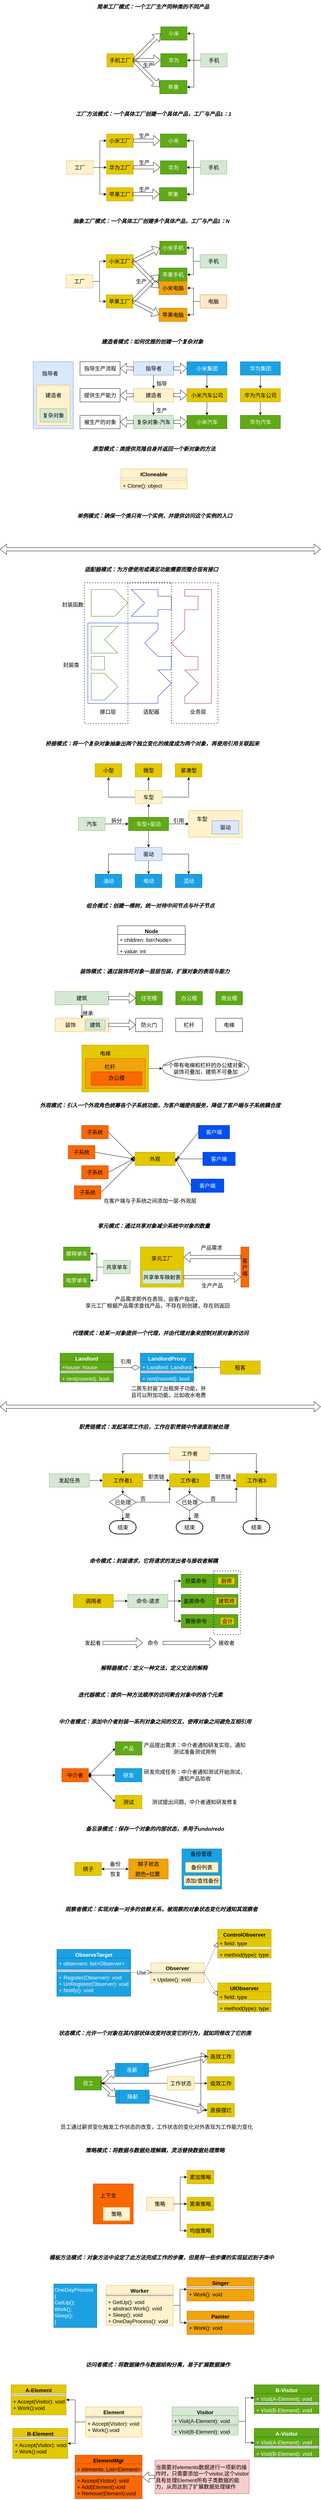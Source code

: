 <mxfile version="15.9.6" type="github">
  <diagram id="iyDOpT2Ew365FAsYk_m5" name="第 1 页">
    <mxGraphModel dx="1865" dy="1701" grid="1" gridSize="10" guides="1" tooltips="1" connect="1" arrows="1" fold="1" page="1" pageScale="1" pageWidth="827" pageHeight="1169" math="0" shadow="0">
      <root>
        <mxCell id="0" />
        <mxCell id="1" parent="0" />
        <mxCell id="OJmhvPo5MTYnkoxAkSBA-326" style="edgeStyle=orthogonalEdgeStyle;rounded=0;orthogonalLoop=1;jettySize=auto;html=1;entryX=0;entryY=0.5;entryDx=0;entryDy=0;fontSize=16;" edge="1" parent="1" source="OJmhvPo5MTYnkoxAkSBA-1" target="OJmhvPo5MTYnkoxAkSBA-2">
          <mxGeometry relative="1" as="geometry" />
        </mxCell>
        <mxCell id="OJmhvPo5MTYnkoxAkSBA-327" style="edgeStyle=orthogonalEdgeStyle;rounded=0;orthogonalLoop=1;jettySize=auto;html=1;entryX=0;entryY=0.5;entryDx=0;entryDy=0;fontSize=16;" edge="1" parent="1" source="OJmhvPo5MTYnkoxAkSBA-1" target="OJmhvPo5MTYnkoxAkSBA-3">
          <mxGeometry relative="1" as="geometry" />
        </mxCell>
        <mxCell id="OJmhvPo5MTYnkoxAkSBA-1" value="&lt;font style=&quot;font-size: 16px&quot;&gt;工厂&lt;/font&gt;" style="rounded=0;whiteSpace=wrap;html=1;fillColor=#fff2cc;strokeColor=#d6b656;" vertex="1" parent="1">
          <mxGeometry x="118" y="180" width="80" height="40" as="geometry" />
        </mxCell>
        <mxCell id="OJmhvPo5MTYnkoxAkSBA-2" value="&lt;font style=&quot;font-size: 16px&quot;&gt;小米工厂&lt;/font&gt;" style="rounded=0;whiteSpace=wrap;html=1;fillColor=#e3c800;strokeColor=#B09500;fontColor=#000000;" vertex="1" parent="1">
          <mxGeometry x="238" y="120" width="81" height="40" as="geometry" />
        </mxCell>
        <mxCell id="OJmhvPo5MTYnkoxAkSBA-3" value="&lt;font style=&quot;font-size: 16px&quot;&gt;苹果工厂&lt;/font&gt;" style="rounded=0;whiteSpace=wrap;html=1;fillColor=#e3c800;strokeColor=#B09500;fontColor=#000000;" vertex="1" parent="1">
          <mxGeometry x="238" y="240" width="80" height="40" as="geometry" />
        </mxCell>
        <mxCell id="OJmhvPo5MTYnkoxAkSBA-332" style="edgeStyle=orthogonalEdgeStyle;rounded=0;orthogonalLoop=1;jettySize=auto;html=1;entryX=1;entryY=0.5;entryDx=0;entryDy=0;fontSize=16;" edge="1" parent="1" source="OJmhvPo5MTYnkoxAkSBA-4" target="OJmhvPo5MTYnkoxAkSBA-5">
          <mxGeometry relative="1" as="geometry" />
        </mxCell>
        <mxCell id="OJmhvPo5MTYnkoxAkSBA-333" style="edgeStyle=orthogonalEdgeStyle;rounded=0;orthogonalLoop=1;jettySize=auto;html=1;entryX=1;entryY=0.5;entryDx=0;entryDy=0;fontSize=16;" edge="1" parent="1" source="OJmhvPo5MTYnkoxAkSBA-4" target="OJmhvPo5MTYnkoxAkSBA-6">
          <mxGeometry relative="1" as="geometry" />
        </mxCell>
        <mxCell id="OJmhvPo5MTYnkoxAkSBA-4" value="手机" style="rounded=0;whiteSpace=wrap;html=1;fontSize=16;fillColor=#d5e8d4;strokeColor=#82b366;" vertex="1" parent="1">
          <mxGeometry x="519" y="120" width="80" height="40" as="geometry" />
        </mxCell>
        <mxCell id="OJmhvPo5MTYnkoxAkSBA-5" value="小米手机" style="rounded=0;whiteSpace=wrap;html=1;fontSize=16;fillColor=#60a917;strokeColor=#2D7600;fontColor=#ffffff;" vertex="1" parent="1">
          <mxGeometry x="398" y="80" width="80" height="40" as="geometry" />
        </mxCell>
        <mxCell id="OJmhvPo5MTYnkoxAkSBA-6" value="苹果手机" style="rounded=0;whiteSpace=wrap;html=1;fontSize=16;fillColor=#60a917;strokeColor=#2D7600;fontColor=#ffffff;" vertex="1" parent="1">
          <mxGeometry x="396" y="160" width="84" height="40" as="geometry" />
        </mxCell>
        <mxCell id="OJmhvPo5MTYnkoxAkSBA-20" value="生产" style="text;html=1;strokeColor=none;fillColor=none;align=center;verticalAlign=middle;whiteSpace=wrap;rounded=0;fontSize=16;" vertex="1" parent="1">
          <mxGeometry x="313" y="190" width="60" height="20" as="geometry" />
        </mxCell>
        <mxCell id="OJmhvPo5MTYnkoxAkSBA-24" value="抽象工厂模式：&lt;b style=&quot;font-style: normal&quot;&gt;&lt;i&gt;一个具体工厂创建多个具体产品，工厂与产品1：N&lt;/i&gt;&lt;/b&gt;" style="text;html=1;align=center;verticalAlign=middle;whiteSpace=wrap;rounded=0;fontSize=16;fontStyle=3" vertex="1" parent="1">
          <mxGeometry x="93" width="560" height="40" as="geometry" />
        </mxCell>
        <mxCell id="OJmhvPo5MTYnkoxAkSBA-29" value="&lt;b&gt;&lt;i&gt;适配器模式：为方便使用或满足功能需要而整合现有接口&lt;/i&gt;&lt;/b&gt;" style="text;html=1;strokeColor=none;fillColor=none;align=center;verticalAlign=middle;whiteSpace=wrap;rounded=0;fontSize=16;" vertex="1" parent="1">
          <mxGeometry x="93" y="1040" width="560" height="40" as="geometry" />
        </mxCell>
        <mxCell id="OJmhvPo5MTYnkoxAkSBA-30" value="" style="endArrow=none;html=1;rounded=0;fontSize=16;fillColor=#60a917;strokeColor=#2D7600;" edge="1" parent="1">
          <mxGeometry width="50" height="50" relative="1" as="geometry">
            <mxPoint x="193" y="1160" as="sourcePoint" />
            <mxPoint x="193" y="1160" as="targetPoint" />
            <Array as="points">
              <mxPoint x="193" y="1200" />
              <mxPoint x="263" y="1200" />
              <mxPoint x="303" y="1160" />
              <mxPoint x="263" y="1120" />
              <mxPoint x="193" y="1120" />
            </Array>
          </mxGeometry>
        </mxCell>
        <mxCell id="OJmhvPo5MTYnkoxAkSBA-31" value="" style="endArrow=none;html=1;rounded=0;fontSize=16;fillColor=#0050ef;strokeColor=#001DBC;" edge="1" parent="1">
          <mxGeometry width="50" height="50" relative="1" as="geometry">
            <mxPoint x="353" y="1160" as="sourcePoint" />
            <mxPoint x="353" y="1160" as="targetPoint" />
            <Array as="points">
              <mxPoint x="313" y="1200" />
              <mxPoint x="393" y="1200" />
              <mxPoint x="393" y="1180" />
              <mxPoint x="433" y="1180" />
              <mxPoint x="433" y="1140" />
              <mxPoint x="393" y="1140" />
              <mxPoint x="393" y="1120" />
              <mxPoint x="313" y="1120" />
            </Array>
          </mxGeometry>
        </mxCell>
        <mxCell id="OJmhvPo5MTYnkoxAkSBA-33" value="" style="endArrow=none;html=1;rounded=0;fontSize=16;fillColor=#d80073;strokeColor=#A50040;" edge="1" parent="1">
          <mxGeometry width="50" height="50" relative="1" as="geometry">
            <mxPoint x="553" y="1460" as="sourcePoint" />
            <mxPoint x="553" y="1460" as="targetPoint" />
            <Array as="points">
              <mxPoint x="553" y="1120" />
              <mxPoint x="473" y="1120" />
              <mxPoint x="473" y="1140" />
              <mxPoint x="513" y="1140" />
              <mxPoint x="513" y="1160" />
              <mxPoint x="513" y="1180" />
              <mxPoint x="473" y="1180" />
              <mxPoint x="473" y="1200" />
              <mxPoint x="473" y="1240" />
              <mxPoint x="433" y="1280" />
              <mxPoint x="473" y="1320" />
              <mxPoint x="513" y="1320" />
              <mxPoint x="513" y="1360" />
              <mxPoint x="473" y="1360" />
              <mxPoint x="513" y="1400" />
              <mxPoint x="473" y="1440" />
              <mxPoint x="473" y="1460" />
            </Array>
          </mxGeometry>
        </mxCell>
        <mxCell id="OJmhvPo5MTYnkoxAkSBA-35" value="" style="endArrow=none;html=1;rounded=0;fontSize=16;fillColor=#0050ef;strokeColor=#001DBC;" edge="1" parent="1">
          <mxGeometry width="50" height="50" relative="1" as="geometry">
            <mxPoint x="393" y="1460" as="sourcePoint" />
            <mxPoint x="393" y="1460" as="targetPoint" />
            <Array as="points">
              <mxPoint x="393" y="1440" />
              <mxPoint x="433" y="1400" />
              <mxPoint x="393" y="1360" />
              <mxPoint x="433" y="1360" />
              <mxPoint x="433" y="1320" />
              <mxPoint x="393" y="1320" />
              <mxPoint x="353" y="1280" />
              <mxPoint x="393" y="1240" />
              <mxPoint x="393" y="1220" />
              <mxPoint x="183" y="1220" />
              <mxPoint x="183" y="1460" />
            </Array>
          </mxGeometry>
        </mxCell>
        <mxCell id="OJmhvPo5MTYnkoxAkSBA-36" value="" style="endArrow=none;html=1;rounded=0;fontSize=16;fillColor=#60a917;strokeColor=#2D7600;" edge="1" parent="1">
          <mxGeometry width="50" height="50" relative="1" as="geometry">
            <mxPoint x="273" y="1310" as="sourcePoint" />
            <mxPoint x="273" y="1310" as="targetPoint" />
            <Array as="points">
              <mxPoint x="193" y="1310" />
              <mxPoint x="193" y="1230" />
              <mxPoint x="273" y="1230" />
              <mxPoint x="233" y="1270" />
            </Array>
          </mxGeometry>
        </mxCell>
        <mxCell id="OJmhvPo5MTYnkoxAkSBA-37" value="" style="endArrow=none;html=1;rounded=0;fontSize=16;fillColor=#60a917;strokeColor=#2D7600;" edge="1" parent="1">
          <mxGeometry width="50" height="50" relative="1" as="geometry">
            <mxPoint x="193" y="1450" as="sourcePoint" />
            <mxPoint x="193" y="1450" as="targetPoint" />
            <Array as="points">
              <mxPoint x="233" y="1450" />
              <mxPoint x="273" y="1410" />
              <mxPoint x="233" y="1370" />
              <mxPoint x="193" y="1370" />
            </Array>
          </mxGeometry>
        </mxCell>
        <mxCell id="OJmhvPo5MTYnkoxAkSBA-38" value="" style="endArrow=none;html=1;rounded=0;fontSize=16;fillColor=#60a917;strokeColor=#2D7600;" edge="1" parent="1">
          <mxGeometry width="50" height="50" relative="1" as="geometry">
            <mxPoint x="193" y="1360" as="sourcePoint" />
            <mxPoint x="193" y="1360" as="targetPoint" />
            <Array as="points">
              <mxPoint x="233" y="1360" />
              <mxPoint x="233" y="1320" />
              <mxPoint x="193" y="1320" />
            </Array>
          </mxGeometry>
        </mxCell>
        <mxCell id="OJmhvPo5MTYnkoxAkSBA-39" value="业务层" style="text;html=1;strokeColor=none;fillColor=none;align=center;verticalAlign=middle;whiteSpace=wrap;rounded=0;fontSize=16;" vertex="1" parent="1">
          <mxGeometry x="483" y="1470" width="60" height="30" as="geometry" />
        </mxCell>
        <mxCell id="OJmhvPo5MTYnkoxAkSBA-40" value="适配器" style="text;html=1;strokeColor=none;fillColor=none;align=center;verticalAlign=middle;whiteSpace=wrap;rounded=0;fontSize=16;" vertex="1" parent="1">
          <mxGeometry x="343" y="1470" width="60" height="30" as="geometry" />
        </mxCell>
        <mxCell id="OJmhvPo5MTYnkoxAkSBA-41" value="接口层" style="text;html=1;strokeColor=none;fillColor=none;align=center;verticalAlign=middle;whiteSpace=wrap;rounded=0;fontSize=16;" vertex="1" parent="1">
          <mxGeometry x="213" y="1470" width="60" height="30" as="geometry" />
        </mxCell>
        <mxCell id="OJmhvPo5MTYnkoxAkSBA-42" value="封装类" style="text;html=1;strokeColor=none;fillColor=none;align=center;verticalAlign=middle;whiteSpace=wrap;rounded=0;fontSize=16;" vertex="1" parent="1">
          <mxGeometry x="103" y="1330" width="60" height="30" as="geometry" />
        </mxCell>
        <mxCell id="OJmhvPo5MTYnkoxAkSBA-43" value="封装函数" style="text;html=1;strokeColor=none;fillColor=none;align=center;verticalAlign=middle;whiteSpace=wrap;rounded=0;fontSize=16;" vertex="1" parent="1">
          <mxGeometry x="93" y="1150" width="90" height="30" as="geometry" />
        </mxCell>
        <mxCell id="OJmhvPo5MTYnkoxAkSBA-44" value="桥接模式：将一个复杂对象抽象出两个独立变化的维度成为两个对象，再使用引用关联起来" style="text;html=1;strokeColor=none;fillColor=none;align=center;verticalAlign=middle;whiteSpace=wrap;rounded=0;fontSize=16;fontStyle=3" vertex="1" parent="1">
          <mxGeometry x="45.5" y="1560" width="660" height="40" as="geometry" />
        </mxCell>
        <mxCell id="OJmhvPo5MTYnkoxAkSBA-64" style="edgeStyle=orthogonalEdgeStyle;rounded=0;orthogonalLoop=1;jettySize=auto;html=1;entryX=0.5;entryY=0;entryDx=0;entryDy=0;fontSize=16;" edge="1" parent="1" source="OJmhvPo5MTYnkoxAkSBA-45" target="OJmhvPo5MTYnkoxAkSBA-50">
          <mxGeometry relative="1" as="geometry">
            <mxPoint x="364.75" y="1960" as="targetPoint" />
          </mxGeometry>
        </mxCell>
        <mxCell id="OJmhvPo5MTYnkoxAkSBA-72" style="edgeStyle=orthogonalEdgeStyle;rounded=0;orthogonalLoop=1;jettySize=auto;html=1;entryX=0.5;entryY=0;entryDx=0;entryDy=0;fontSize=16;" edge="1" parent="1" source="OJmhvPo5MTYnkoxAkSBA-45" target="OJmhvPo5MTYnkoxAkSBA-51">
          <mxGeometry relative="1" as="geometry" />
        </mxCell>
        <mxCell id="OJmhvPo5MTYnkoxAkSBA-73" style="edgeStyle=orthogonalEdgeStyle;rounded=0;orthogonalLoop=1;jettySize=auto;html=1;entryX=0.5;entryY=0;entryDx=0;entryDy=0;fontSize=16;" edge="1" parent="1" source="OJmhvPo5MTYnkoxAkSBA-45" target="OJmhvPo5MTYnkoxAkSBA-55">
          <mxGeometry relative="1" as="geometry" />
        </mxCell>
        <mxCell id="OJmhvPo5MTYnkoxAkSBA-45" value="驱动" style="rounded=0;whiteSpace=wrap;html=1;fontSize=16;fillColor=#dae8fc;strokeColor=#6c8ebf;" vertex="1" parent="1">
          <mxGeometry x="324.75" y="1890" width="80" height="40" as="geometry" />
        </mxCell>
        <mxCell id="OJmhvPo5MTYnkoxAkSBA-63" style="edgeStyle=orthogonalEdgeStyle;rounded=0;orthogonalLoop=1;jettySize=auto;html=1;entryX=0.5;entryY=1;entryDx=0;entryDy=0;fontSize=16;" edge="1" parent="1" source="OJmhvPo5MTYnkoxAkSBA-46" target="OJmhvPo5MTYnkoxAkSBA-48">
          <mxGeometry relative="1" as="geometry">
            <mxPoint x="364.75" y="1690" as="targetPoint" />
          </mxGeometry>
        </mxCell>
        <mxCell id="OJmhvPo5MTYnkoxAkSBA-69" style="edgeStyle=orthogonalEdgeStyle;rounded=0;orthogonalLoop=1;jettySize=auto;html=1;entryX=0.5;entryY=1;entryDx=0;entryDy=0;fontSize=16;" edge="1" parent="1" source="OJmhvPo5MTYnkoxAkSBA-46" target="OJmhvPo5MTYnkoxAkSBA-49">
          <mxGeometry relative="1" as="geometry" />
        </mxCell>
        <mxCell id="OJmhvPo5MTYnkoxAkSBA-70" style="edgeStyle=orthogonalEdgeStyle;rounded=0;orthogonalLoop=1;jettySize=auto;html=1;entryX=0.5;entryY=1;entryDx=0;entryDy=0;fontSize=16;" edge="1" parent="1" source="OJmhvPo5MTYnkoxAkSBA-46" target="OJmhvPo5MTYnkoxAkSBA-56">
          <mxGeometry relative="1" as="geometry" />
        </mxCell>
        <mxCell id="OJmhvPo5MTYnkoxAkSBA-46" value="车型" style="rounded=0;whiteSpace=wrap;html=1;fontSize=16;fillColor=#fff2cc;strokeColor=#d6b656;" vertex="1" parent="1">
          <mxGeometry x="324.75" y="1720" width="80" height="40" as="geometry" />
        </mxCell>
        <mxCell id="OJmhvPo5MTYnkoxAkSBA-68" style="edgeStyle=orthogonalEdgeStyle;rounded=0;orthogonalLoop=1;jettySize=auto;html=1;entryX=0;entryY=0.5;entryDx=0;entryDy=0;fontSize=16;" edge="1" parent="1" source="OJmhvPo5MTYnkoxAkSBA-54" target="OJmhvPo5MTYnkoxAkSBA-65">
          <mxGeometry relative="1" as="geometry" />
        </mxCell>
        <mxCell id="OJmhvPo5MTYnkoxAkSBA-54" value="汽车" style="rounded=0;whiteSpace=wrap;html=1;fontSize=16;fillColor=#d5e8d4;strokeColor=#82b366;" vertex="1" parent="1">
          <mxGeometry x="154.75" y="1800" width="80" height="40" as="geometry" />
        </mxCell>
        <mxCell id="OJmhvPo5MTYnkoxAkSBA-50" value="电动" style="rounded=0;whiteSpace=wrap;html=1;fontSize=16;fillColor=#1ba1e2;fontColor=#ffffff;strokeColor=#006EAF;" vertex="1" parent="1">
          <mxGeometry x="324.75" y="1970" width="80" height="40" as="geometry" />
        </mxCell>
        <mxCell id="OJmhvPo5MTYnkoxAkSBA-51" value="油动" style="rounded=0;whiteSpace=wrap;html=1;fontSize=16;fillColor=#1ba1e2;fontColor=#ffffff;strokeColor=#006EAF;" vertex="1" parent="1">
          <mxGeometry x="204.75" y="1970" width="80" height="40" as="geometry" />
        </mxCell>
        <mxCell id="OJmhvPo5MTYnkoxAkSBA-55" value="混动" style="rounded=0;whiteSpace=wrap;html=1;fontSize=16;fillColor=#1ba1e2;fontColor=#ffffff;strokeColor=#006EAF;" vertex="1" parent="1">
          <mxGeometry x="444.75" y="1970" width="80" height="40" as="geometry" />
        </mxCell>
        <mxCell id="OJmhvPo5MTYnkoxAkSBA-48" value="小型" style="rounded=0;whiteSpace=wrap;html=1;fontSize=16;fillColor=#e3c800;fontColor=#000000;strokeColor=#B09500;" vertex="1" parent="1">
          <mxGeometry x="204.75" y="1640" width="80" height="40" as="geometry" />
        </mxCell>
        <mxCell id="OJmhvPo5MTYnkoxAkSBA-49" value="微型" style="rounded=0;whiteSpace=wrap;html=1;fontSize=16;fillColor=#e3c800;fontColor=#000000;strokeColor=#B09500;" vertex="1" parent="1">
          <mxGeometry x="324.75" y="1640" width="80" height="40" as="geometry" />
        </mxCell>
        <mxCell id="OJmhvPo5MTYnkoxAkSBA-56" value="紧凑型" style="rounded=0;whiteSpace=wrap;html=1;fontSize=16;fillColor=#e3c800;fontColor=#000000;strokeColor=#B09500;" vertex="1" parent="1">
          <mxGeometry x="444.75" y="1640" width="80" height="40" as="geometry" />
        </mxCell>
        <mxCell id="OJmhvPo5MTYnkoxAkSBA-66" style="edgeStyle=orthogonalEdgeStyle;rounded=0;orthogonalLoop=1;jettySize=auto;html=1;entryX=0.5;entryY=0;entryDx=0;entryDy=0;fontSize=16;" edge="1" parent="1" source="OJmhvPo5MTYnkoxAkSBA-65" target="OJmhvPo5MTYnkoxAkSBA-45">
          <mxGeometry relative="1" as="geometry" />
        </mxCell>
        <mxCell id="OJmhvPo5MTYnkoxAkSBA-67" style="edgeStyle=orthogonalEdgeStyle;rounded=0;orthogonalLoop=1;jettySize=auto;html=1;entryX=0.5;entryY=1;entryDx=0;entryDy=0;fontSize=16;" edge="1" parent="1" source="OJmhvPo5MTYnkoxAkSBA-65" target="OJmhvPo5MTYnkoxAkSBA-46">
          <mxGeometry relative="1" as="geometry" />
        </mxCell>
        <mxCell id="OJmhvPo5MTYnkoxAkSBA-78" style="edgeStyle=orthogonalEdgeStyle;rounded=0;orthogonalLoop=1;jettySize=auto;html=1;entryX=0;entryY=0.5;entryDx=0;entryDy=0;fontSize=16;" edge="1" parent="1" source="OJmhvPo5MTYnkoxAkSBA-65" target="OJmhvPo5MTYnkoxAkSBA-75">
          <mxGeometry relative="1" as="geometry" />
        </mxCell>
        <mxCell id="OJmhvPo5MTYnkoxAkSBA-65" value="车型+驱动" style="rounded=0;whiteSpace=wrap;html=1;fontSize=16;fillColor=#60a917;fontColor=#ffffff;strokeColor=#2D7600;" vertex="1" parent="1">
          <mxGeometry x="304.75" y="1800" width="120" height="40" as="geometry" />
        </mxCell>
        <mxCell id="OJmhvPo5MTYnkoxAkSBA-74" value="拆分" style="text;html=1;strokeColor=none;fillColor=none;align=center;verticalAlign=middle;whiteSpace=wrap;rounded=0;fontSize=16;" vertex="1" parent="1">
          <mxGeometry x="238.75" y="1800" width="60" height="20" as="geometry" />
        </mxCell>
        <mxCell id="OJmhvPo5MTYnkoxAkSBA-75" value="" style="rounded=0;whiteSpace=wrap;html=1;fontSize=16;fillColor=#fff2cc;strokeColor=#d6b656;" vertex="1" parent="1">
          <mxGeometry x="484.75" y="1780" width="160" height="80" as="geometry" />
        </mxCell>
        <mxCell id="OJmhvPo5MTYnkoxAkSBA-76" value="驱动" style="rounded=0;whiteSpace=wrap;html=1;fontSize=16;fillColor=#dae8fc;strokeColor=#6c8ebf;" vertex="1" parent="1">
          <mxGeometry x="554.75" y="1810" width="80" height="40" as="geometry" />
        </mxCell>
        <mxCell id="OJmhvPo5MTYnkoxAkSBA-77" value="车型" style="text;html=1;strokeColor=none;fillColor=none;align=center;verticalAlign=middle;whiteSpace=wrap;rounded=0;fontSize=16;" vertex="1" parent="1">
          <mxGeometry x="494.75" y="1790" width="60" height="30" as="geometry" />
        </mxCell>
        <mxCell id="OJmhvPo5MTYnkoxAkSBA-79" value="引用" style="text;html=1;strokeColor=none;fillColor=none;align=center;verticalAlign=middle;whiteSpace=wrap;rounded=0;fontSize=16;" vertex="1" parent="1">
          <mxGeometry x="424.75" y="1800" width="60" height="20" as="geometry" />
        </mxCell>
        <mxCell id="OJmhvPo5MTYnkoxAkSBA-80" value="建造者模式：如何优雅的创建一个复杂对象" style="text;html=1;strokeColor=none;fillColor=none;align=center;verticalAlign=middle;whiteSpace=wrap;rounded=0;fontSize=16;fontStyle=3" vertex="1" parent="1">
          <mxGeometry x="115.5" y="360" width="520" height="40" as="geometry" />
        </mxCell>
        <mxCell id="OJmhvPo5MTYnkoxAkSBA-95" style="edgeStyle=orthogonalEdgeStyle;rounded=0;orthogonalLoop=1;jettySize=auto;html=1;entryX=0.5;entryY=0;entryDx=0;entryDy=0;fontSize=16;" edge="1" parent="1" source="OJmhvPo5MTYnkoxAkSBA-81" target="OJmhvPo5MTYnkoxAkSBA-88">
          <mxGeometry relative="1" as="geometry" />
        </mxCell>
        <mxCell id="OJmhvPo5MTYnkoxAkSBA-81" value="小米汽车公司" style="rounded=0;whiteSpace=wrap;html=1;fontSize=16;fillColor=#e3c800;fontColor=#000000;strokeColor=#B09500;" vertex="1" parent="1">
          <mxGeometry x="479.5" y="520" width="120" height="40" as="geometry" />
        </mxCell>
        <mxCell id="OJmhvPo5MTYnkoxAkSBA-90" style="edgeStyle=orthogonalEdgeStyle;rounded=0;orthogonalLoop=1;jettySize=auto;html=1;exitX=0.5;exitY=1;exitDx=0;exitDy=0;entryX=0.5;entryY=0;entryDx=0;entryDy=0;fontSize=16;" edge="1" parent="1" source="OJmhvPo5MTYnkoxAkSBA-82" target="OJmhvPo5MTYnkoxAkSBA-86">
          <mxGeometry relative="1" as="geometry" />
        </mxCell>
        <mxCell id="OJmhvPo5MTYnkoxAkSBA-82" value="指导者" style="rounded=0;whiteSpace=wrap;html=1;fontSize=16;fillColor=#dae8fc;strokeColor=#6c8ebf;" vertex="1" parent="1">
          <mxGeometry x="319.5" y="440" width="120" height="40" as="geometry" />
        </mxCell>
        <mxCell id="OJmhvPo5MTYnkoxAkSBA-83" value="复杂对象-汽车" style="rounded=0;whiteSpace=wrap;html=1;fontSize=16;fillColor=#d5e8d4;strokeColor=#82b366;" vertex="1" parent="1">
          <mxGeometry x="319.5" y="600" width="120" height="40" as="geometry" />
        </mxCell>
        <mxCell id="OJmhvPo5MTYnkoxAkSBA-94" style="edgeStyle=orthogonalEdgeStyle;rounded=0;orthogonalLoop=1;jettySize=auto;html=1;entryX=0.5;entryY=0;entryDx=0;entryDy=0;fontSize=16;" edge="1" parent="1" source="OJmhvPo5MTYnkoxAkSBA-84" target="OJmhvPo5MTYnkoxAkSBA-81">
          <mxGeometry relative="1" as="geometry" />
        </mxCell>
        <mxCell id="OJmhvPo5MTYnkoxAkSBA-84" value="小米集团" style="rounded=0;whiteSpace=wrap;html=1;fontSize=16;fillColor=#1ba1e2;fontColor=#ffffff;strokeColor=#006EAF;" vertex="1" parent="1">
          <mxGeometry x="479.5" y="440" width="120" height="40" as="geometry" />
        </mxCell>
        <mxCell id="OJmhvPo5MTYnkoxAkSBA-96" style="edgeStyle=orthogonalEdgeStyle;rounded=0;orthogonalLoop=1;jettySize=auto;html=1;entryX=0.5;entryY=0;entryDx=0;entryDy=0;fontSize=16;" edge="1" parent="1" source="OJmhvPo5MTYnkoxAkSBA-85" target="OJmhvPo5MTYnkoxAkSBA-87">
          <mxGeometry relative="1" as="geometry" />
        </mxCell>
        <mxCell id="OJmhvPo5MTYnkoxAkSBA-85" value="华为集团" style="rounded=0;whiteSpace=wrap;html=1;fontSize=16;fillColor=#1ba1e2;fontColor=#ffffff;strokeColor=#006EAF;" vertex="1" parent="1">
          <mxGeometry x="639.5" y="440" width="120" height="40" as="geometry" />
        </mxCell>
        <mxCell id="OJmhvPo5MTYnkoxAkSBA-91" style="edgeStyle=orthogonalEdgeStyle;rounded=0;orthogonalLoop=1;jettySize=auto;html=1;exitX=0.5;exitY=1;exitDx=0;exitDy=0;entryX=0.5;entryY=0;entryDx=0;entryDy=0;fontSize=16;" edge="1" parent="1" source="OJmhvPo5MTYnkoxAkSBA-86" target="OJmhvPo5MTYnkoxAkSBA-83">
          <mxGeometry relative="1" as="geometry" />
        </mxCell>
        <mxCell id="OJmhvPo5MTYnkoxAkSBA-86" value="建造者" style="rounded=0;whiteSpace=wrap;html=1;fontSize=16;fillColor=#fff2cc;strokeColor=#d6b656;" vertex="1" parent="1">
          <mxGeometry x="319.5" y="520" width="120" height="40" as="geometry" />
        </mxCell>
        <mxCell id="OJmhvPo5MTYnkoxAkSBA-97" style="edgeStyle=orthogonalEdgeStyle;rounded=0;orthogonalLoop=1;jettySize=auto;html=1;fontSize=16;" edge="1" parent="1" source="OJmhvPo5MTYnkoxAkSBA-87" target="OJmhvPo5MTYnkoxAkSBA-89">
          <mxGeometry relative="1" as="geometry" />
        </mxCell>
        <mxCell id="OJmhvPo5MTYnkoxAkSBA-87" value="华为汽车公司" style="rounded=0;whiteSpace=wrap;html=1;fontSize=16;fillColor=#e3c800;fontColor=#000000;strokeColor=#B09500;" vertex="1" parent="1">
          <mxGeometry x="639.5" y="520" width="120" height="40" as="geometry" />
        </mxCell>
        <mxCell id="OJmhvPo5MTYnkoxAkSBA-88" value="小米汽车" style="rounded=0;whiteSpace=wrap;html=1;fontSize=16;fillColor=#60a917;fontColor=#ffffff;strokeColor=#2D7600;" vertex="1" parent="1">
          <mxGeometry x="479.5" y="600" width="120" height="40" as="geometry" />
        </mxCell>
        <mxCell id="OJmhvPo5MTYnkoxAkSBA-89" value="华为汽车" style="rounded=0;whiteSpace=wrap;html=1;fontSize=16;fillColor=#60a917;fontColor=#ffffff;strokeColor=#2D7600;" vertex="1" parent="1">
          <mxGeometry x="639.5" y="600" width="120" height="40" as="geometry" />
        </mxCell>
        <mxCell id="OJmhvPo5MTYnkoxAkSBA-92" value="指导" style="text;html=1;strokeColor=none;fillColor=none;align=center;verticalAlign=middle;whiteSpace=wrap;rounded=0;fontSize=16;" vertex="1" parent="1">
          <mxGeometry x="373.5" y="490" width="60" height="30" as="geometry" />
        </mxCell>
        <mxCell id="OJmhvPo5MTYnkoxAkSBA-93" value="生产" style="text;html=1;strokeColor=none;fillColor=none;align=center;verticalAlign=middle;whiteSpace=wrap;rounded=0;fontSize=16;" vertex="1" parent="1">
          <mxGeometry x="373.5" y="570" width="60" height="30" as="geometry" />
        </mxCell>
        <mxCell id="OJmhvPo5MTYnkoxAkSBA-98" value="" style="shape=flexArrow;endArrow=classic;html=1;rounded=0;fontSize=16;exitX=1;exitY=0.5;exitDx=0;exitDy=0;entryX=0;entryY=0.5;entryDx=0;entryDy=0;" edge="1" parent="1" source="OJmhvPo5MTYnkoxAkSBA-82" target="OJmhvPo5MTYnkoxAkSBA-84">
          <mxGeometry width="50" height="50" relative="1" as="geometry">
            <mxPoint x="449.5" y="450" as="sourcePoint" />
            <mxPoint x="469.5" y="490" as="targetPoint" />
          </mxGeometry>
        </mxCell>
        <mxCell id="OJmhvPo5MTYnkoxAkSBA-100" value="" style="shape=flexArrow;endArrow=classic;html=1;rounded=0;fontSize=16;exitX=1;exitY=0.5;exitDx=0;exitDy=0;entryX=0;entryY=0.5;entryDx=0;entryDy=0;" edge="1" parent="1">
          <mxGeometry width="50" height="50" relative="1" as="geometry">
            <mxPoint x="439.5" y="539.5" as="sourcePoint" />
            <mxPoint x="479.5" y="539.5" as="targetPoint" />
          </mxGeometry>
        </mxCell>
        <mxCell id="OJmhvPo5MTYnkoxAkSBA-101" value="" style="shape=flexArrow;endArrow=classic;html=1;rounded=0;fontSize=16;exitX=1;exitY=0.5;exitDx=0;exitDy=0;entryX=0;entryY=0.5;entryDx=0;entryDy=0;" edge="1" parent="1">
          <mxGeometry width="50" height="50" relative="1" as="geometry">
            <mxPoint x="439.5" y="619.5" as="sourcePoint" />
            <mxPoint x="479.5" y="619.5" as="targetPoint" />
          </mxGeometry>
        </mxCell>
        <mxCell id="OJmhvPo5MTYnkoxAkSBA-102" value="指导生产流程" style="rounded=0;whiteSpace=wrap;html=1;fontSize=16;" vertex="1" parent="1">
          <mxGeometry x="159.5" y="440" width="120" height="40" as="geometry" />
        </mxCell>
        <mxCell id="OJmhvPo5MTYnkoxAkSBA-103" value="提供生产能力" style="rounded=0;whiteSpace=wrap;html=1;fontSize=16;" vertex="1" parent="1">
          <mxGeometry x="159.5" y="520" width="120" height="40" as="geometry" />
        </mxCell>
        <mxCell id="OJmhvPo5MTYnkoxAkSBA-104" value="被生产的对象" style="rounded=0;whiteSpace=wrap;html=1;fontSize=16;" vertex="1" parent="1">
          <mxGeometry x="159.5" y="600" width="120" height="40" as="geometry" />
        </mxCell>
        <mxCell id="OJmhvPo5MTYnkoxAkSBA-106" value="" style="shape=flexArrow;endArrow=classic;html=1;rounded=0;fontSize=16;exitX=0;exitY=0.5;exitDx=0;exitDy=0;entryX=1;entryY=0.5;entryDx=0;entryDy=0;" edge="1" parent="1" source="OJmhvPo5MTYnkoxAkSBA-83" target="OJmhvPo5MTYnkoxAkSBA-104">
          <mxGeometry width="50" height="50" relative="1" as="geometry">
            <mxPoint x="259.5" y="660" as="sourcePoint" />
            <mxPoint x="299.5" y="660" as="targetPoint" />
          </mxGeometry>
        </mxCell>
        <mxCell id="OJmhvPo5MTYnkoxAkSBA-107" value="" style="shape=flexArrow;endArrow=classic;html=1;rounded=0;fontSize=16;exitX=0;exitY=0.5;exitDx=0;exitDy=0;entryX=1;entryY=0.5;entryDx=0;entryDy=0;" edge="1" parent="1" source="OJmhvPo5MTYnkoxAkSBA-86" target="OJmhvPo5MTYnkoxAkSBA-103">
          <mxGeometry width="50" height="50" relative="1" as="geometry">
            <mxPoint x="259.5" y="570" as="sourcePoint" />
            <mxPoint x="299.5" y="570" as="targetPoint" />
          </mxGeometry>
        </mxCell>
        <mxCell id="OJmhvPo5MTYnkoxAkSBA-108" value="" style="shape=flexArrow;endArrow=classic;html=1;rounded=0;fontSize=16;exitX=0;exitY=0.5;exitDx=0;exitDy=0;entryX=1;entryY=0.5;entryDx=0;entryDy=0;" edge="1" parent="1" source="OJmhvPo5MTYnkoxAkSBA-82" target="OJmhvPo5MTYnkoxAkSBA-102">
          <mxGeometry width="50" height="50" relative="1" as="geometry">
            <mxPoint x="259.5" y="489" as="sourcePoint" />
            <mxPoint x="299.5" y="489" as="targetPoint" />
          </mxGeometry>
        </mxCell>
        <mxCell id="OJmhvPo5MTYnkoxAkSBA-109" value="" style="endArrow=none;dashed=1;html=1;dashPattern=1 3;strokeWidth=2;rounded=0;fontSize=16;" edge="1" parent="1">
          <mxGeometry width="50" height="50" relative="1" as="geometry">
            <mxPoint x="303" y="1520" as="sourcePoint" />
            <mxPoint x="303" y="1520" as="targetPoint" />
            <Array as="points">
              <mxPoint x="303" y="1100" />
              <mxPoint x="433" y="1100" />
              <mxPoint x="433" y="1310" />
              <mxPoint x="433" y="1520" />
              <mxPoint x="573" y="1520" />
              <mxPoint x="573" y="1100" />
              <mxPoint x="173" y="1100" />
              <mxPoint x="173" y="1520" />
            </Array>
          </mxGeometry>
        </mxCell>
        <mxCell id="OJmhvPo5MTYnkoxAkSBA-110" value="" style="rounded=0;whiteSpace=wrap;html=1;fontSize=16;fillColor=#dae8fc;strokeColor=#6c8ebf;" vertex="1" parent="1">
          <mxGeometry x="19.5" y="440" width="120" height="200" as="geometry" />
        </mxCell>
        <mxCell id="OJmhvPo5MTYnkoxAkSBA-111" value="" style="rounded=0;whiteSpace=wrap;html=1;fontSize=16;fillColor=#fff2cc;strokeColor=#d6b656;" vertex="1" parent="1">
          <mxGeometry x="29.5" y="510" width="100" height="120" as="geometry" />
        </mxCell>
        <mxCell id="OJmhvPo5MTYnkoxAkSBA-112" value="复杂对象" style="rounded=0;whiteSpace=wrap;html=1;fontSize=16;fillColor=#d5e8d4;strokeColor=#82b366;" vertex="1" parent="1">
          <mxGeometry x="39.5" y="580" width="80" height="40" as="geometry" />
        </mxCell>
        <mxCell id="OJmhvPo5MTYnkoxAkSBA-113" value="指导者" style="text;html=1;strokeColor=none;fillColor=none;align=center;verticalAlign=middle;whiteSpace=wrap;rounded=0;fontSize=16;" vertex="1" parent="1">
          <mxGeometry x="39.5" y="460" width="60" height="30" as="geometry" />
        </mxCell>
        <mxCell id="OJmhvPo5MTYnkoxAkSBA-114" value="建造者" style="text;html=1;strokeColor=none;fillColor=none;align=center;verticalAlign=middle;whiteSpace=wrap;rounded=0;fontSize=16;" vertex="1" parent="1">
          <mxGeometry x="49.5" y="525" width="60" height="30" as="geometry" />
        </mxCell>
        <mxCell id="OJmhvPo5MTYnkoxAkSBA-115" value="职责链模式：发起某项工作后，工作在职责链中传递直到被处理" style="text;html=1;strokeColor=none;fillColor=none;align=center;verticalAlign=middle;whiteSpace=wrap;rounded=0;fontSize=16;fontStyle=3" vertex="1" parent="1">
          <mxGeometry x="59.5" y="3600" width="640" height="40" as="geometry" />
        </mxCell>
        <mxCell id="OJmhvPo5MTYnkoxAkSBA-127" style="edgeStyle=orthogonalEdgeStyle;rounded=0;orthogonalLoop=1;jettySize=auto;html=1;entryX=0.5;entryY=0;entryDx=0;entryDy=0;fontSize=16;" edge="1" parent="1" source="OJmhvPo5MTYnkoxAkSBA-116" target="OJmhvPo5MTYnkoxAkSBA-118">
          <mxGeometry relative="1" as="geometry" />
        </mxCell>
        <mxCell id="OJmhvPo5MTYnkoxAkSBA-128" style="edgeStyle=orthogonalEdgeStyle;rounded=0;orthogonalLoop=1;jettySize=auto;html=1;entryX=0.5;entryY=0;entryDx=0;entryDy=0;fontSize=16;" edge="1" parent="1" source="OJmhvPo5MTYnkoxAkSBA-116" target="OJmhvPo5MTYnkoxAkSBA-119">
          <mxGeometry relative="1" as="geometry" />
        </mxCell>
        <mxCell id="OJmhvPo5MTYnkoxAkSBA-129" style="edgeStyle=orthogonalEdgeStyle;rounded=0;orthogonalLoop=1;jettySize=auto;html=1;entryX=0.5;entryY=0;entryDx=0;entryDy=0;fontSize=16;" edge="1" parent="1" source="OJmhvPo5MTYnkoxAkSBA-116" target="OJmhvPo5MTYnkoxAkSBA-117">
          <mxGeometry relative="1" as="geometry" />
        </mxCell>
        <mxCell id="OJmhvPo5MTYnkoxAkSBA-116" value="工作者" style="rounded=0;whiteSpace=wrap;html=1;fontSize=16;fillColor=#fff2cc;strokeColor=#d6b656;" vertex="1" parent="1">
          <mxGeometry x="427.5" y="3680" width="120" height="40" as="geometry" />
        </mxCell>
        <mxCell id="OJmhvPo5MTYnkoxAkSBA-137" style="edgeStyle=orthogonalEdgeStyle;rounded=0;orthogonalLoop=1;jettySize=auto;html=1;entryX=0.5;entryY=0;entryDx=0;entryDy=0;fontSize=16;entryPerimeter=0;" edge="1" parent="1" source="OJmhvPo5MTYnkoxAkSBA-117" target="OJmhvPo5MTYnkoxAkSBA-144">
          <mxGeometry relative="1" as="geometry">
            <mxPoint x="687.5" y="3820" as="targetPoint" />
          </mxGeometry>
        </mxCell>
        <mxCell id="OJmhvPo5MTYnkoxAkSBA-117" value="工作者3" style="rounded=0;whiteSpace=wrap;html=1;fontSize=16;fillColor=#e3c800;fontColor=#000000;strokeColor=#B09500;" vertex="1" parent="1">
          <mxGeometry x="627.5" y="3760" width="120" height="40" as="geometry" />
        </mxCell>
        <mxCell id="OJmhvPo5MTYnkoxAkSBA-121" style="edgeStyle=orthogonalEdgeStyle;rounded=0;orthogonalLoop=1;jettySize=auto;html=1;entryX=0;entryY=0.5;entryDx=0;entryDy=0;fontSize=16;" edge="1" parent="1" source="OJmhvPo5MTYnkoxAkSBA-118" target="OJmhvPo5MTYnkoxAkSBA-117">
          <mxGeometry relative="1" as="geometry" />
        </mxCell>
        <mxCell id="OJmhvPo5MTYnkoxAkSBA-135" style="edgeStyle=orthogonalEdgeStyle;rounded=0;orthogonalLoop=1;jettySize=auto;html=1;exitX=0.5;exitY=1;exitDx=0;exitDy=0;fontSize=16;" edge="1" parent="1" source="OJmhvPo5MTYnkoxAkSBA-118" target="OJmhvPo5MTYnkoxAkSBA-131">
          <mxGeometry relative="1" as="geometry" />
        </mxCell>
        <mxCell id="OJmhvPo5MTYnkoxAkSBA-118" value="工作者2" style="rounded=0;whiteSpace=wrap;html=1;fontSize=16;fillColor=#e3c800;fontColor=#000000;strokeColor=#B09500;" vertex="1" parent="1">
          <mxGeometry x="427.5" y="3760" width="120" height="40" as="geometry" />
        </mxCell>
        <mxCell id="OJmhvPo5MTYnkoxAkSBA-125" style="edgeStyle=orthogonalEdgeStyle;rounded=0;orthogonalLoop=1;jettySize=auto;html=1;entryX=0;entryY=0.5;entryDx=0;entryDy=0;fontSize=16;" edge="1" parent="1" source="OJmhvPo5MTYnkoxAkSBA-119" target="OJmhvPo5MTYnkoxAkSBA-118">
          <mxGeometry relative="1" as="geometry" />
        </mxCell>
        <mxCell id="OJmhvPo5MTYnkoxAkSBA-133" style="edgeStyle=orthogonalEdgeStyle;rounded=0;orthogonalLoop=1;jettySize=auto;html=1;exitX=0.5;exitY=1;exitDx=0;exitDy=0;entryX=0.5;entryY=0;entryDx=0;entryDy=0;fontSize=16;" edge="1" parent="1" source="OJmhvPo5MTYnkoxAkSBA-119" target="OJmhvPo5MTYnkoxAkSBA-130">
          <mxGeometry relative="1" as="geometry" />
        </mxCell>
        <mxCell id="OJmhvPo5MTYnkoxAkSBA-119" value="工作者1" style="rounded=0;whiteSpace=wrap;html=1;fontSize=16;fillColor=#e3c800;fontColor=#000000;strokeColor=#B09500;" vertex="1" parent="1">
          <mxGeometry x="227.5" y="3760" width="120" height="40" as="geometry" />
        </mxCell>
        <mxCell id="OJmhvPo5MTYnkoxAkSBA-123" value="职责链" style="text;html=1;strokeColor=none;fillColor=none;align=center;verticalAlign=middle;whiteSpace=wrap;rounded=0;fontSize=16;" vertex="1" parent="1">
          <mxGeometry x="557.5" y="3754" width="60" height="30" as="geometry" />
        </mxCell>
        <mxCell id="OJmhvPo5MTYnkoxAkSBA-122" value="职责链" style="text;html=1;strokeColor=none;fillColor=none;align=center;verticalAlign=middle;whiteSpace=wrap;rounded=0;fontSize=16;" vertex="1" parent="1">
          <mxGeometry x="357.5" y="3754" width="60" height="30" as="geometry" />
        </mxCell>
        <mxCell id="OJmhvPo5MTYnkoxAkSBA-155" value="" style="edgeStyle=orthogonalEdgeStyle;rounded=0;orthogonalLoop=1;jettySize=auto;html=1;fontSize=16;" edge="1" parent="1" source="OJmhvPo5MTYnkoxAkSBA-126" target="OJmhvPo5MTYnkoxAkSBA-119">
          <mxGeometry relative="1" as="geometry" />
        </mxCell>
        <mxCell id="OJmhvPo5MTYnkoxAkSBA-126" value="发起任务" style="rounded=0;whiteSpace=wrap;html=1;fontSize=16;fillColor=#d5e8d4;strokeColor=#82b366;" vertex="1" parent="1">
          <mxGeometry x="67.5" y="3760" width="120" height="40" as="geometry" />
        </mxCell>
        <mxCell id="OJmhvPo5MTYnkoxAkSBA-134" style="edgeStyle=orthogonalEdgeStyle;rounded=0;orthogonalLoop=1;jettySize=auto;html=1;exitX=1;exitY=0.5;exitDx=0;exitDy=0;entryX=0;entryY=1;entryDx=0;entryDy=0;fontSize=16;" edge="1" parent="1" source="OJmhvPo5MTYnkoxAkSBA-130" target="OJmhvPo5MTYnkoxAkSBA-118">
          <mxGeometry relative="1" as="geometry" />
        </mxCell>
        <mxCell id="OJmhvPo5MTYnkoxAkSBA-145" style="edgeStyle=orthogonalEdgeStyle;rounded=0;orthogonalLoop=1;jettySize=auto;html=1;exitX=0.5;exitY=1;exitDx=0;exitDy=0;entryX=0.5;entryY=0;entryDx=0;entryDy=0;entryPerimeter=0;fontSize=16;" edge="1" parent="1" source="OJmhvPo5MTYnkoxAkSBA-130" target="OJmhvPo5MTYnkoxAkSBA-142">
          <mxGeometry relative="1" as="geometry" />
        </mxCell>
        <mxCell id="OJmhvPo5MTYnkoxAkSBA-130" value="已处理" style="rhombus;whiteSpace=wrap;html=1;fontSize=16;" vertex="1" parent="1">
          <mxGeometry x="247.5" y="3820" width="80" height="50" as="geometry" />
        </mxCell>
        <mxCell id="OJmhvPo5MTYnkoxAkSBA-136" style="edgeStyle=orthogonalEdgeStyle;rounded=0;orthogonalLoop=1;jettySize=auto;html=1;entryX=0;entryY=1;entryDx=0;entryDy=0;fontSize=16;" edge="1" parent="1" source="OJmhvPo5MTYnkoxAkSBA-131" target="OJmhvPo5MTYnkoxAkSBA-117">
          <mxGeometry relative="1" as="geometry" />
        </mxCell>
        <mxCell id="OJmhvPo5MTYnkoxAkSBA-146" style="edgeStyle=orthogonalEdgeStyle;rounded=0;orthogonalLoop=1;jettySize=auto;html=1;entryX=0.5;entryY=0;entryDx=0;entryDy=0;entryPerimeter=0;fontSize=16;" edge="1" parent="1" source="OJmhvPo5MTYnkoxAkSBA-131" target="OJmhvPo5MTYnkoxAkSBA-143">
          <mxGeometry relative="1" as="geometry" />
        </mxCell>
        <mxCell id="OJmhvPo5MTYnkoxAkSBA-131" value="已处理" style="rhombus;whiteSpace=wrap;html=1;fontSize=16;" vertex="1" parent="1">
          <mxGeometry x="447.5" y="3820" width="80" height="50" as="geometry" />
        </mxCell>
        <mxCell id="OJmhvPo5MTYnkoxAkSBA-142" value="结束" style="strokeWidth=2;html=1;shape=mxgraph.flowchart.terminator;whiteSpace=wrap;fontSize=16;" vertex="1" parent="1">
          <mxGeometry x="247.5" y="3900" width="80" height="40" as="geometry" />
        </mxCell>
        <mxCell id="OJmhvPo5MTYnkoxAkSBA-143" value="结束" style="strokeWidth=2;html=1;shape=mxgraph.flowchart.terminator;whiteSpace=wrap;fontSize=16;" vertex="1" parent="1">
          <mxGeometry x="447.5" y="3900" width="80" height="40" as="geometry" />
        </mxCell>
        <mxCell id="OJmhvPo5MTYnkoxAkSBA-144" value="结束" style="strokeWidth=2;html=1;shape=mxgraph.flowchart.terminator;whiteSpace=wrap;fontSize=16;" vertex="1" parent="1">
          <mxGeometry x="647.5" y="3900" width="80" height="40" as="geometry" />
        </mxCell>
        <mxCell id="OJmhvPo5MTYnkoxAkSBA-148" value="是" style="text;html=1;strokeColor=none;fillColor=none;align=center;verticalAlign=middle;whiteSpace=wrap;rounded=0;fontSize=16;" vertex="1" parent="1">
          <mxGeometry x="271.5" y="3870" width="60" height="30" as="geometry" />
        </mxCell>
        <mxCell id="OJmhvPo5MTYnkoxAkSBA-152" value="是" style="text;html=1;strokeColor=none;fillColor=none;align=center;verticalAlign=middle;whiteSpace=wrap;rounded=0;fontSize=16;" vertex="1" parent="1">
          <mxGeometry x="477.5" y="3870" width="60" height="30" as="geometry" />
        </mxCell>
        <mxCell id="OJmhvPo5MTYnkoxAkSBA-153" value="否" style="text;html=1;strokeColor=none;fillColor=none;align=center;verticalAlign=middle;whiteSpace=wrap;rounded=0;fontSize=16;" vertex="1" parent="1">
          <mxGeometry x="317.5" y="3820" width="60" height="30" as="geometry" />
        </mxCell>
        <mxCell id="OJmhvPo5MTYnkoxAkSBA-154" value="否" style="text;html=1;strokeColor=none;fillColor=none;align=center;verticalAlign=middle;whiteSpace=wrap;rounded=0;fontSize=16;" vertex="1" parent="1">
          <mxGeometry x="527.5" y="3820" width="60" height="30" as="geometry" />
        </mxCell>
        <mxCell id="OJmhvPo5MTYnkoxAkSBA-156" value="命令模式：封装请求，它将请求的发出者与接收者解耦" style="text;html=1;strokeColor=none;fillColor=none;align=center;verticalAlign=middle;whiteSpace=wrap;rounded=0;fontSize=16;fontStyle=3" vertex="1" parent="1">
          <mxGeometry x="59.5" y="4000" width="640" height="40" as="geometry" />
        </mxCell>
        <mxCell id="OJmhvPo5MTYnkoxAkSBA-157" value="调用者" style="rounded=0;whiteSpace=wrap;html=1;fontSize=16;fillColor=#e3c800;strokeColor=#B09500;fontColor=#000000;" vertex="1" parent="1">
          <mxGeometry x="139.5" y="4120" width="120" height="40" as="geometry" />
        </mxCell>
        <mxCell id="OJmhvPo5MTYnkoxAkSBA-158" value="" style="rounded=0;whiteSpace=wrap;html=1;fontSize=16;fillColor=#60a917;fontColor=#ffffff;strokeColor=#2D7600;" vertex="1" parent="1">
          <mxGeometry x="462.5" y="4060" width="170" height="40" as="geometry" />
        </mxCell>
        <mxCell id="OJmhvPo5MTYnkoxAkSBA-162" style="edgeStyle=orthogonalEdgeStyle;rounded=0;orthogonalLoop=1;jettySize=auto;html=1;entryX=0;entryY=0.5;entryDx=0;entryDy=0;fontSize=16;" edge="1" parent="1" source="OJmhvPo5MTYnkoxAkSBA-159" target="OJmhvPo5MTYnkoxAkSBA-158">
          <mxGeometry relative="1" as="geometry" />
        </mxCell>
        <mxCell id="OJmhvPo5MTYnkoxAkSBA-163" style="edgeStyle=orthogonalEdgeStyle;rounded=0;orthogonalLoop=1;jettySize=auto;html=1;exitX=1;exitY=0.5;exitDx=0;exitDy=0;entryX=0;entryY=0.5;entryDx=0;entryDy=0;fontSize=16;" edge="1" parent="1" source="OJmhvPo5MTYnkoxAkSBA-159" target="OJmhvPo5MTYnkoxAkSBA-161">
          <mxGeometry relative="1" as="geometry" />
        </mxCell>
        <mxCell id="OJmhvPo5MTYnkoxAkSBA-164" style="edgeStyle=orthogonalEdgeStyle;rounded=0;orthogonalLoop=1;jettySize=auto;html=1;exitX=1;exitY=0.5;exitDx=0;exitDy=0;entryX=0;entryY=0.5;entryDx=0;entryDy=0;fontSize=16;" edge="1" parent="1" source="OJmhvPo5MTYnkoxAkSBA-159" target="OJmhvPo5MTYnkoxAkSBA-160">
          <mxGeometry relative="1" as="geometry" />
        </mxCell>
        <mxCell id="OJmhvPo5MTYnkoxAkSBA-159" value="命令-请求" style="rounded=0;whiteSpace=wrap;html=1;fontSize=16;fillColor=#d5e8d4;strokeColor=#82b366;" vertex="1" parent="1">
          <mxGeometry x="302.5" y="4120" width="120" height="40" as="geometry" />
        </mxCell>
        <mxCell id="OJmhvPo5MTYnkoxAkSBA-160" value="" style="rounded=0;whiteSpace=wrap;html=1;fontSize=16;fillColor=#60a917;fontColor=#ffffff;strokeColor=#2D7600;" vertex="1" parent="1">
          <mxGeometry x="462.5" y="4180" width="170" height="40" as="geometry" />
        </mxCell>
        <mxCell id="OJmhvPo5MTYnkoxAkSBA-161" value="" style="rounded=0;whiteSpace=wrap;html=1;fontSize=16;fillColor=#60a917;fontColor=#ffffff;strokeColor=#2D7600;" vertex="1" parent="1">
          <mxGeometry x="462.5" y="4120" width="170" height="40" as="geometry" />
        </mxCell>
        <mxCell id="OJmhvPo5MTYnkoxAkSBA-165" value="会计" style="rounded=0;whiteSpace=wrap;html=1;fontSize=16;fillColor=#e3c800;fontColor=#000000;strokeColor=#B09500;" vertex="1" parent="1">
          <mxGeometry x="580.5" y="4190" width="40" height="20" as="geometry" />
        </mxCell>
        <mxCell id="OJmhvPo5MTYnkoxAkSBA-166" value="建筑师" style="rounded=0;whiteSpace=wrap;html=1;fontSize=16;fillColor=#e3c800;fontColor=#000000;strokeColor=#B09500;" vertex="1" parent="1">
          <mxGeometry x="567.5" y="4130" width="60" height="20" as="geometry" />
        </mxCell>
        <mxCell id="OJmhvPo5MTYnkoxAkSBA-167" value="厨师" style="rounded=0;whiteSpace=wrap;html=1;fontSize=16;fillColor=#e3c800;fontColor=#000000;strokeColor=#B09500;" vertex="1" parent="1">
          <mxGeometry x="572.5" y="4070" width="50" height="20" as="geometry" />
        </mxCell>
        <mxCell id="OJmhvPo5MTYnkoxAkSBA-170" style="edgeStyle=orthogonalEdgeStyle;rounded=0;orthogonalLoop=1;jettySize=auto;html=1;exitX=1;exitY=0.5;exitDx=0;exitDy=0;entryX=0;entryY=0.5;entryDx=0;entryDy=0;fontSize=16;" edge="1" parent="1" source="OJmhvPo5MTYnkoxAkSBA-157" target="OJmhvPo5MTYnkoxAkSBA-159">
          <mxGeometry relative="1" as="geometry">
            <mxPoint x="256.5" y="4140" as="sourcePoint" />
          </mxGeometry>
        </mxCell>
        <mxCell id="OJmhvPo5MTYnkoxAkSBA-172" value="炒菜命令" style="text;html=1;strokeColor=none;fillColor=none;align=center;verticalAlign=middle;whiteSpace=wrap;rounded=0;fontSize=16;" vertex="1" parent="1">
          <mxGeometry x="462.5" y="4065" width="87" height="30" as="geometry" />
        </mxCell>
        <mxCell id="OJmhvPo5MTYnkoxAkSBA-173" value="盖房命令" style="text;html=1;strokeColor=none;fillColor=none;align=center;verticalAlign=middle;whiteSpace=wrap;rounded=0;fontSize=16;" vertex="1" parent="1">
          <mxGeometry x="462.5" y="4125" width="77" height="30" as="geometry" />
        </mxCell>
        <mxCell id="OJmhvPo5MTYnkoxAkSBA-174" value="算账命令" style="text;html=1;strokeColor=none;fillColor=none;align=center;verticalAlign=middle;whiteSpace=wrap;rounded=0;fontSize=16;" vertex="1" parent="1">
          <mxGeometry x="463.5" y="4185" width="86" height="30" as="geometry" />
        </mxCell>
        <mxCell id="OJmhvPo5MTYnkoxAkSBA-175" value="" style="endArrow=none;dashed=1;html=1;dashPattern=1 3;strokeWidth=2;rounded=0;fontSize=16;" edge="1" parent="1">
          <mxGeometry width="50" height="50" relative="1" as="geometry">
            <mxPoint x="559.5" y="4050" as="sourcePoint" />
            <mxPoint x="559.5" y="4050" as="targetPoint" />
            <Array as="points">
              <mxPoint x="559.5" y="4240" />
              <mxPoint x="639.5" y="4240" />
              <mxPoint x="639.5" y="4050" />
            </Array>
          </mxGeometry>
        </mxCell>
        <mxCell id="OJmhvPo5MTYnkoxAkSBA-176" value="发起者" style="text;html=1;strokeColor=none;fillColor=none;align=center;verticalAlign=middle;whiteSpace=wrap;rounded=0;fontSize=16;" vertex="1" parent="1">
          <mxGeometry x="167.5" y="4250" width="60" height="30" as="geometry" />
        </mxCell>
        <mxCell id="OJmhvPo5MTYnkoxAkSBA-177" value="接收者" style="text;html=1;strokeColor=none;fillColor=none;align=center;verticalAlign=middle;whiteSpace=wrap;rounded=0;fontSize=16;" vertex="1" parent="1">
          <mxGeometry x="567.5" y="4250" width="60" height="30" as="geometry" />
        </mxCell>
        <mxCell id="OJmhvPo5MTYnkoxAkSBA-178" value="命令" style="text;html=1;strokeColor=none;fillColor=none;align=center;verticalAlign=middle;whiteSpace=wrap;rounded=0;fontSize=16;" vertex="1" parent="1">
          <mxGeometry x="347.5" y="4250" width="60" height="30" as="geometry" />
        </mxCell>
        <mxCell id="OJmhvPo5MTYnkoxAkSBA-179" value="" style="shape=flexArrow;endArrow=classic;html=1;rounded=0;fontSize=16;entryX=0;entryY=0.5;entryDx=0;entryDy=0;exitX=1;exitY=0.5;exitDx=0;exitDy=0;" edge="1" parent="1" source="OJmhvPo5MTYnkoxAkSBA-176" target="OJmhvPo5MTYnkoxAkSBA-178">
          <mxGeometry width="50" height="50" relative="1" as="geometry">
            <mxPoint x="239.5" y="4260" as="sourcePoint" />
            <mxPoint x="359.5" y="4150" as="targetPoint" />
          </mxGeometry>
        </mxCell>
        <mxCell id="OJmhvPo5MTYnkoxAkSBA-180" value="" style="shape=flexArrow;endArrow=classic;html=1;rounded=0;fontSize=16;entryX=0;entryY=0.5;entryDx=0;entryDy=0;exitX=1;exitY=0.5;exitDx=0;exitDy=0;" edge="1" parent="1" source="OJmhvPo5MTYnkoxAkSBA-178" target="OJmhvPo5MTYnkoxAkSBA-177">
          <mxGeometry width="50" height="50" relative="1" as="geometry">
            <mxPoint x="423.5" y="4264.5" as="sourcePoint" />
            <mxPoint x="543.5" y="4264.5" as="targetPoint" />
          </mxGeometry>
        </mxCell>
        <mxCell id="OJmhvPo5MTYnkoxAkSBA-181" value="组合模式：创建一棵树，统一对待中间节点与叶子节点" style="text;html=1;strokeColor=none;fillColor=none;align=center;verticalAlign=middle;whiteSpace=wrap;rounded=0;fontSize=16;fontStyle=3" vertex="1" parent="1">
          <mxGeometry x="49.5" y="2044" width="640" height="40" as="geometry" />
        </mxCell>
        <mxCell id="OJmhvPo5MTYnkoxAkSBA-184" value="Node" style="swimlane;fontStyle=1;align=center;verticalAlign=top;childLayout=stackLayout;horizontal=1;startSize=26;horizontalStack=0;resizeParent=1;resizeParentMax=0;resizeLast=0;collapsible=1;marginBottom=0;fontSize=16;" vertex="1" parent="1">
          <mxGeometry x="272.5" y="2124" width="202" height="86" as="geometry">
            <mxRectangle x="318" y="2480" width="70" height="26" as="alternateBounds" />
          </mxGeometry>
        </mxCell>
        <mxCell id="OJmhvPo5MTYnkoxAkSBA-185" value="+ children: list&lt;Node&gt;" style="text;strokeColor=none;fillColor=none;align=left;verticalAlign=top;spacingLeft=4;spacingRight=4;overflow=hidden;rotatable=0;points=[[0,0.5],[1,0.5]];portConstraint=eastwest;fontSize=16;" vertex="1" parent="OJmhvPo5MTYnkoxAkSBA-184">
          <mxGeometry y="26" width="202" height="26" as="geometry" />
        </mxCell>
        <mxCell id="OJmhvPo5MTYnkoxAkSBA-186" value="" style="line;strokeWidth=1;fillColor=none;align=left;verticalAlign=middle;spacingTop=-1;spacingLeft=3;spacingRight=3;rotatable=0;labelPosition=right;points=[];portConstraint=eastwest;fontSize=16;" vertex="1" parent="OJmhvPo5MTYnkoxAkSBA-184">
          <mxGeometry y="52" width="202" height="8" as="geometry" />
        </mxCell>
        <mxCell id="OJmhvPo5MTYnkoxAkSBA-187" value="+ value: int" style="text;strokeColor=none;fillColor=none;align=left;verticalAlign=top;spacingLeft=4;spacingRight=4;overflow=hidden;rotatable=0;points=[[0,0.5],[1,0.5]];portConstraint=eastwest;fontSize=16;" vertex="1" parent="OJmhvPo5MTYnkoxAkSBA-184">
          <mxGeometry y="60" width="202" height="26" as="geometry" />
        </mxCell>
        <mxCell id="OJmhvPo5MTYnkoxAkSBA-189" value="装饰模式：通过装饰将对象一层层包装，扩展对象的表现与能力" style="text;html=1;strokeColor=none;fillColor=none;align=center;verticalAlign=middle;whiteSpace=wrap;rounded=0;fontSize=16;fontStyle=3" vertex="1" parent="1">
          <mxGeometry x="85" y="2240" width="596" height="40" as="geometry" />
        </mxCell>
        <mxCell id="OJmhvPo5MTYnkoxAkSBA-191" value="" style="rounded=0;whiteSpace=wrap;html=1;fontSize=16;fillColor=#fff2cc;strokeColor=#d6b656;" vertex="1" parent="1">
          <mxGeometry x="85" y="2400" width="160" height="40" as="geometry" />
        </mxCell>
        <mxCell id="OJmhvPo5MTYnkoxAkSBA-199" value="防火门" style="rounded=0;whiteSpace=wrap;html=1;fontSize=16;" vertex="1" parent="1">
          <mxGeometry x="326" y="2400" width="80" height="40" as="geometry" />
        </mxCell>
        <mxCell id="OJmhvPo5MTYnkoxAkSBA-200" value="栏杆" style="rounded=0;whiteSpace=wrap;html=1;fontSize=16;" vertex="1" parent="1">
          <mxGeometry x="446" y="2400" width="80" height="40" as="geometry" />
        </mxCell>
        <mxCell id="OJmhvPo5MTYnkoxAkSBA-201" value="电梯" style="rounded=0;whiteSpace=wrap;html=1;fontSize=16;" vertex="1" parent="1">
          <mxGeometry x="566" y="2400" width="80" height="40" as="geometry" />
        </mxCell>
        <mxCell id="OJmhvPo5MTYnkoxAkSBA-221" value="" style="edgeStyle=orthogonalEdgeStyle;rounded=0;orthogonalLoop=1;jettySize=auto;html=1;fontSize=16;" edge="1" parent="1" source="OJmhvPo5MTYnkoxAkSBA-214" target="OJmhvPo5MTYnkoxAkSBA-191">
          <mxGeometry relative="1" as="geometry" />
        </mxCell>
        <mxCell id="OJmhvPo5MTYnkoxAkSBA-214" value="建筑" style="rounded=0;whiteSpace=wrap;html=1;fontSize=16;fillColor=#d5e8d4;strokeColor=#82b366;" vertex="1" parent="1">
          <mxGeometry x="85" y="2320" width="160" height="40" as="geometry" />
        </mxCell>
        <mxCell id="OJmhvPo5MTYnkoxAkSBA-216" value="住宅楼" style="rounded=0;whiteSpace=wrap;html=1;fontSize=16;fillColor=#60a917;fontColor=#ffffff;strokeColor=#2D7600;" vertex="1" parent="1">
          <mxGeometry x="326" y="2320" width="80" height="40" as="geometry" />
        </mxCell>
        <mxCell id="OJmhvPo5MTYnkoxAkSBA-217" value="办公楼" style="rounded=0;whiteSpace=wrap;html=1;fontSize=16;fillColor=#60a917;fontColor=#ffffff;strokeColor=#2D7600;" vertex="1" parent="1">
          <mxGeometry x="446" y="2320" width="80" height="40" as="geometry" />
        </mxCell>
        <mxCell id="OJmhvPo5MTYnkoxAkSBA-218" value="商业楼" style="rounded=0;whiteSpace=wrap;html=1;fontSize=16;fillColor=#60a917;fontColor=#ffffff;strokeColor=#2D7600;" vertex="1" parent="1">
          <mxGeometry x="566" y="2320" width="80" height="40" as="geometry" />
        </mxCell>
        <mxCell id="OJmhvPo5MTYnkoxAkSBA-223" value="建筑" style="rounded=0;whiteSpace=wrap;html=1;fontSize=16;fillColor=#d5e8d4;strokeColor=#82b366;" vertex="1" parent="1">
          <mxGeometry x="175" y="2405" width="60" height="30" as="geometry" />
        </mxCell>
        <mxCell id="OJmhvPo5MTYnkoxAkSBA-224" value="装饰" style="text;html=1;strokeColor=none;fillColor=none;align=center;verticalAlign=middle;whiteSpace=wrap;rounded=0;fontSize=16;" vertex="1" parent="1">
          <mxGeometry x="103" y="2410" width="56" height="20" as="geometry" />
        </mxCell>
        <mxCell id="OJmhvPo5MTYnkoxAkSBA-225" value="继承" style="text;html=1;strokeColor=none;fillColor=none;align=center;verticalAlign=middle;whiteSpace=wrap;rounded=0;fontSize=16;" vertex="1" parent="1">
          <mxGeometry x="153" y="2370" width="60" height="30" as="geometry" />
        </mxCell>
        <mxCell id="OJmhvPo5MTYnkoxAkSBA-226" value="" style="shape=flexArrow;endArrow=classic;html=1;rounded=0;fontSize=16;exitX=1;exitY=0.5;exitDx=0;exitDy=0;entryX=0;entryY=0.5;entryDx=0;entryDy=0;" edge="1" parent="1" source="OJmhvPo5MTYnkoxAkSBA-214" target="OJmhvPo5MTYnkoxAkSBA-216">
          <mxGeometry width="50" height="50" relative="1" as="geometry">
            <mxPoint x="355" y="2420" as="sourcePoint" />
            <mxPoint x="405" y="2370" as="targetPoint" />
          </mxGeometry>
        </mxCell>
        <mxCell id="OJmhvPo5MTYnkoxAkSBA-227" value="" style="shape=flexArrow;endArrow=classic;html=1;rounded=0;fontSize=16;exitX=1;exitY=0.5;exitDx=0;exitDy=0;entryX=0;entryY=0.5;entryDx=0;entryDy=0;" edge="1" parent="1" source="OJmhvPo5MTYnkoxAkSBA-191" target="OJmhvPo5MTYnkoxAkSBA-199">
          <mxGeometry width="50" height="50" relative="1" as="geometry">
            <mxPoint x="355" y="2420" as="sourcePoint" />
            <mxPoint x="405" y="2370" as="targetPoint" />
          </mxGeometry>
        </mxCell>
        <mxCell id="OJmhvPo5MTYnkoxAkSBA-239" value="" style="edgeStyle=orthogonalEdgeStyle;rounded=0;orthogonalLoop=1;jettySize=auto;html=1;fontSize=16;" edge="1" parent="1" source="OJmhvPo5MTYnkoxAkSBA-228" target="OJmhvPo5MTYnkoxAkSBA-238">
          <mxGeometry relative="1" as="geometry" />
        </mxCell>
        <mxCell id="OJmhvPo5MTYnkoxAkSBA-228" value="" style="rounded=0;whiteSpace=wrap;html=1;fontSize=16;fillColor=#e3c800;fontColor=#000000;strokeColor=#B09500;" vertex="1" parent="1">
          <mxGeometry x="165" y="2480" width="200" height="140" as="geometry" />
        </mxCell>
        <mxCell id="OJmhvPo5MTYnkoxAkSBA-229" value="" style="rounded=0;whiteSpace=wrap;html=1;fontSize=16;fillColor=#f0a30a;fontColor=#000000;strokeColor=#BD7000;" vertex="1" parent="1">
          <mxGeometry x="175" y="2520" width="180" height="90" as="geometry" />
        </mxCell>
        <mxCell id="OJmhvPo5MTYnkoxAkSBA-230" value="" style="rounded=0;whiteSpace=wrap;html=1;fontSize=16;fillColor=#fa6800;fontColor=#000000;strokeColor=#C73500;" vertex="1" parent="1">
          <mxGeometry x="193" y="2560" width="152" height="40" as="geometry" />
        </mxCell>
        <mxCell id="OJmhvPo5MTYnkoxAkSBA-232" value="电梯" style="text;html=1;strokeColor=none;fillColor=none;align=center;verticalAlign=middle;whiteSpace=wrap;rounded=0;fontSize=16;" vertex="1" parent="1">
          <mxGeometry x="205" y="2490" width="60" height="30" as="geometry" />
        </mxCell>
        <mxCell id="OJmhvPo5MTYnkoxAkSBA-233" value="栏杆" style="text;html=1;strokeColor=none;fillColor=none;align=center;verticalAlign=middle;whiteSpace=wrap;rounded=0;fontSize=16;" vertex="1" parent="1">
          <mxGeometry x="219" y="2530" width="60" height="30" as="geometry" />
        </mxCell>
        <mxCell id="OJmhvPo5MTYnkoxAkSBA-235" value="办公楼" style="text;html=1;strokeColor=none;fillColor=none;align=center;verticalAlign=middle;whiteSpace=wrap;rounded=0;fontSize=16;" vertex="1" parent="1">
          <mxGeometry x="239" y="2563" width="60" height="30" as="geometry" />
        </mxCell>
        <mxCell id="OJmhvPo5MTYnkoxAkSBA-238" value="&lt;span&gt;一个带有电梯和栏杆的办公楼对象，装饰可叠加，建筑不可叠加&lt;/span&gt;" style="ellipse;whiteSpace=wrap;html=1;fontSize=16;rounded=0;" vertex="1" parent="1">
          <mxGeometry x="406" y="2515" width="259" height="70" as="geometry" />
        </mxCell>
        <mxCell id="OJmhvPo5MTYnkoxAkSBA-240" value="外观模式：引入一个外观角色统筹各个子系统功能，为客户端提供服务，降低了客户端与子系统耦合度" style="text;html=1;strokeColor=none;fillColor=none;align=center;verticalAlign=middle;whiteSpace=wrap;rounded=0;fontSize=16;fontStyle=3" vertex="1" parent="1">
          <mxGeometry x="19.25" y="2640" width="761" height="40" as="geometry" />
        </mxCell>
        <mxCell id="OJmhvPo5MTYnkoxAkSBA-241" value="子系统" style="rounded=0;whiteSpace=wrap;html=1;fontSize=16;fillColor=#fa6800;fontColor=#000000;strokeColor=#C73500;" vertex="1" parent="1">
          <mxGeometry x="164.25" y="2720" width="80" height="40" as="geometry" />
        </mxCell>
        <mxCell id="OJmhvPo5MTYnkoxAkSBA-242" value="&lt;span&gt;客户端&lt;/span&gt;" style="rounded=0;whiteSpace=wrap;html=1;fontSize=16;fillColor=#0050ef;fontColor=#ffffff;strokeColor=#001DBC;" vertex="1" parent="1">
          <mxGeometry x="492.25" y="2880" width="98" height="40" as="geometry" />
        </mxCell>
        <mxCell id="OJmhvPo5MTYnkoxAkSBA-243" value="&lt;span&gt;客户端&lt;/span&gt;" style="rounded=0;whiteSpace=wrap;html=1;fontSize=16;fillColor=#0050ef;fontColor=#ffffff;strokeColor=#001DBC;" vertex="1" parent="1">
          <mxGeometry x="527.25" y="2800" width="97" height="40" as="geometry" />
        </mxCell>
        <mxCell id="OJmhvPo5MTYnkoxAkSBA-244" value="客户端" style="rounded=0;whiteSpace=wrap;html=1;fontSize=16;fillColor=#0050ef;fontColor=#ffffff;strokeColor=#001DBC;" vertex="1" parent="1">
          <mxGeometry x="514.25" y="2720" width="93" height="40" as="geometry" />
        </mxCell>
        <mxCell id="OJmhvPo5MTYnkoxAkSBA-245" value="外观" style="rounded=0;whiteSpace=wrap;html=1;fontSize=16;fillColor=#e3c800;fontColor=#000000;strokeColor=#B09500;" vertex="1" parent="1">
          <mxGeometry x="324.25" y="2800" width="120" height="40" as="geometry" />
        </mxCell>
        <mxCell id="OJmhvPo5MTYnkoxAkSBA-246" value="&lt;span&gt;子系统&lt;/span&gt;" style="rounded=0;whiteSpace=wrap;html=1;fontSize=16;fillColor=#fa6800;fontColor=#000000;strokeColor=#C73500;" vertex="1" parent="1">
          <mxGeometry x="142.25" y="2900" width="80" height="40" as="geometry" />
        </mxCell>
        <mxCell id="OJmhvPo5MTYnkoxAkSBA-247" value="&lt;span&gt;子系统&lt;/span&gt;" style="rounded=0;whiteSpace=wrap;html=1;fontSize=16;fillColor=#fa6800;fontColor=#000000;strokeColor=#C73500;" vertex="1" parent="1">
          <mxGeometry x="164.25" y="2840" width="80" height="40" as="geometry" />
        </mxCell>
        <mxCell id="OJmhvPo5MTYnkoxAkSBA-248" value="&lt;span&gt;子系统&lt;/span&gt;" style="rounded=0;whiteSpace=wrap;html=1;fontSize=16;fillColor=#fa6800;fontColor=#000000;strokeColor=#C73500;" vertex="1" parent="1">
          <mxGeometry x="124.25" y="2780" width="80" height="40" as="geometry" />
        </mxCell>
        <mxCell id="OJmhvPo5MTYnkoxAkSBA-249" value="" style="endArrow=classic;html=1;rounded=0;fontSize=16;exitX=1;exitY=0.5;exitDx=0;exitDy=0;" edge="1" parent="1" source="OJmhvPo5MTYnkoxAkSBA-247">
          <mxGeometry width="50" height="50" relative="1" as="geometry">
            <mxPoint x="330.25" y="2850" as="sourcePoint" />
            <mxPoint x="320.25" y="2820" as="targetPoint" />
          </mxGeometry>
        </mxCell>
        <mxCell id="OJmhvPo5MTYnkoxAkSBA-250" value="" style="endArrow=classic;html=1;rounded=0;fontSize=16;exitX=1;exitY=0.5;exitDx=0;exitDy=0;entryX=0;entryY=0.5;entryDx=0;entryDy=0;" edge="1" parent="1" source="OJmhvPo5MTYnkoxAkSBA-246" target="OJmhvPo5MTYnkoxAkSBA-245">
          <mxGeometry width="50" height="50" relative="1" as="geometry">
            <mxPoint x="330.25" y="2850" as="sourcePoint" />
            <mxPoint x="380.25" y="2800" as="targetPoint" />
          </mxGeometry>
        </mxCell>
        <mxCell id="OJmhvPo5MTYnkoxAkSBA-251" value="" style="endArrow=classic;html=1;rounded=0;fontSize=16;exitX=1;exitY=0.5;exitDx=0;exitDy=0;entryX=0;entryY=0.5;entryDx=0;entryDy=0;" edge="1" parent="1" source="OJmhvPo5MTYnkoxAkSBA-241" target="OJmhvPo5MTYnkoxAkSBA-245">
          <mxGeometry width="50" height="50" relative="1" as="geometry">
            <mxPoint x="232.25" y="2930" as="sourcePoint" />
            <mxPoint x="334.25" y="2830" as="targetPoint" />
          </mxGeometry>
        </mxCell>
        <mxCell id="OJmhvPo5MTYnkoxAkSBA-252" value="" style="endArrow=classic;html=1;rounded=0;fontSize=16;exitX=1;exitY=0.5;exitDx=0;exitDy=0;" edge="1" parent="1" source="OJmhvPo5MTYnkoxAkSBA-248">
          <mxGeometry width="50" height="50" relative="1" as="geometry">
            <mxPoint x="242.25" y="2940" as="sourcePoint" />
            <mxPoint x="320.25" y="2820" as="targetPoint" />
          </mxGeometry>
        </mxCell>
        <mxCell id="OJmhvPo5MTYnkoxAkSBA-253" value="" style="endArrow=classic;html=1;rounded=0;fontSize=16;exitX=0;exitY=0.5;exitDx=0;exitDy=0;" edge="1" parent="1" source="OJmhvPo5MTYnkoxAkSBA-244">
          <mxGeometry width="50" height="50" relative="1" as="geometry">
            <mxPoint x="252.25" y="2950" as="sourcePoint" />
            <mxPoint x="450.25" y="2820" as="targetPoint" />
          </mxGeometry>
        </mxCell>
        <mxCell id="OJmhvPo5MTYnkoxAkSBA-254" value="" style="endArrow=classic;html=1;rounded=0;fontSize=16;exitX=0;exitY=0.5;exitDx=0;exitDy=0;entryX=1;entryY=0.5;entryDx=0;entryDy=0;" edge="1" parent="1" source="OJmhvPo5MTYnkoxAkSBA-243" target="OJmhvPo5MTYnkoxAkSBA-245">
          <mxGeometry width="50" height="50" relative="1" as="geometry">
            <mxPoint x="262.25" y="2960" as="sourcePoint" />
            <mxPoint x="364.25" y="2860" as="targetPoint" />
          </mxGeometry>
        </mxCell>
        <mxCell id="OJmhvPo5MTYnkoxAkSBA-255" value="" style="endArrow=classic;html=1;rounded=0;fontSize=16;exitX=0;exitY=0.5;exitDx=0;exitDy=0;entryX=1;entryY=0.5;entryDx=0;entryDy=0;" edge="1" parent="1" source="OJmhvPo5MTYnkoxAkSBA-242" target="OJmhvPo5MTYnkoxAkSBA-245">
          <mxGeometry width="50" height="50" relative="1" as="geometry">
            <mxPoint x="272.25" y="2970" as="sourcePoint" />
            <mxPoint x="374.25" y="2870" as="targetPoint" />
          </mxGeometry>
        </mxCell>
        <mxCell id="OJmhvPo5MTYnkoxAkSBA-257" value="在客户端与子系统之间添加一层-外观层" style="text;html=1;strokeColor=none;fillColor=none;align=center;verticalAlign=middle;whiteSpace=wrap;rounded=0;fontSize=16;" vertex="1" parent="1">
          <mxGeometry x="225.25" y="2930" width="289" height="30" as="geometry" />
        </mxCell>
        <mxCell id="OJmhvPo5MTYnkoxAkSBA-259" value="&lt;b&gt;&lt;i&gt;工厂方法模式：一个具体工厂创建一个具体产品，工厂与产品1：1&lt;/i&gt;&lt;/b&gt;" style="text;html=1;strokeColor=none;fillColor=none;align=center;verticalAlign=middle;whiteSpace=wrap;rounded=0;fontSize=16;" vertex="1" parent="1">
          <mxGeometry x="79" y="-320" width="601" height="40" as="geometry" />
        </mxCell>
        <mxCell id="OJmhvPo5MTYnkoxAkSBA-268" style="edgeStyle=orthogonalEdgeStyle;rounded=0;orthogonalLoop=1;jettySize=auto;html=1;entryX=0;entryY=0.5;entryDx=0;entryDy=0;fontSize=16;" edge="1" parent="1" source="OJmhvPo5MTYnkoxAkSBA-260" target="OJmhvPo5MTYnkoxAkSBA-263">
          <mxGeometry relative="1" as="geometry" />
        </mxCell>
        <mxCell id="OJmhvPo5MTYnkoxAkSBA-269" style="edgeStyle=orthogonalEdgeStyle;rounded=0;orthogonalLoop=1;jettySize=auto;html=1;entryX=0;entryY=0.5;entryDx=0;entryDy=0;fontSize=16;" edge="1" parent="1" source="OJmhvPo5MTYnkoxAkSBA-260" target="OJmhvPo5MTYnkoxAkSBA-262">
          <mxGeometry relative="1" as="geometry" />
        </mxCell>
        <mxCell id="OJmhvPo5MTYnkoxAkSBA-270" style="edgeStyle=orthogonalEdgeStyle;rounded=0;orthogonalLoop=1;jettySize=auto;html=1;exitX=1;exitY=0.5;exitDx=0;exitDy=0;entryX=0;entryY=0.5;entryDx=0;entryDy=0;fontSize=16;" edge="1" parent="1" source="OJmhvPo5MTYnkoxAkSBA-260" target="OJmhvPo5MTYnkoxAkSBA-261">
          <mxGeometry relative="1" as="geometry" />
        </mxCell>
        <mxCell id="OJmhvPo5MTYnkoxAkSBA-260" value="工厂" style="rounded=0;whiteSpace=wrap;html=1;fontSize=16;fillColor=#fff2cc;strokeColor=#d6b656;" vertex="1" parent="1">
          <mxGeometry x="119" y="-160" width="80" height="40" as="geometry" />
        </mxCell>
        <mxCell id="OJmhvPo5MTYnkoxAkSBA-261" value="苹果工厂" style="rounded=0;whiteSpace=wrap;html=1;fontSize=16;fillColor=#e3c800;fontColor=#000000;strokeColor=#B09500;" vertex="1" parent="1">
          <mxGeometry x="239" y="-80" width="80" height="40" as="geometry" />
        </mxCell>
        <mxCell id="OJmhvPo5MTYnkoxAkSBA-262" value="华为工厂" style="rounded=0;whiteSpace=wrap;html=1;fontSize=16;fillColor=#e3c800;fontColor=#000000;strokeColor=#B09500;" vertex="1" parent="1">
          <mxGeometry x="239" y="-160" width="80" height="40" as="geometry" />
        </mxCell>
        <mxCell id="OJmhvPo5MTYnkoxAkSBA-263" value="小米工厂" style="rounded=0;whiteSpace=wrap;html=1;fontSize=16;fillColor=#e3c800;fontColor=#000000;strokeColor=#B09500;" vertex="1" parent="1">
          <mxGeometry x="239" y="-240" width="80" height="40" as="geometry" />
        </mxCell>
        <mxCell id="OJmhvPo5MTYnkoxAkSBA-264" value="苹果" style="rounded=0;whiteSpace=wrap;html=1;fontSize=16;fillColor=#60a917;fontColor=#ffffff;strokeColor=#2D7600;" vertex="1" parent="1">
          <mxGeometry x="397" y="-80" width="82" height="40" as="geometry" />
        </mxCell>
        <mxCell id="OJmhvPo5MTYnkoxAkSBA-265" value="华为" style="rounded=0;whiteSpace=wrap;html=1;fontSize=16;fillColor=#60a917;fontColor=#ffffff;strokeColor=#2D7600;" vertex="1" parent="1">
          <mxGeometry x="400" y="-160" width="79" height="40" as="geometry" />
        </mxCell>
        <mxCell id="OJmhvPo5MTYnkoxAkSBA-266" value="小米" style="rounded=0;whiteSpace=wrap;html=1;fontSize=16;fillColor=#60a917;fontColor=#ffffff;strokeColor=#2D7600;" vertex="1" parent="1">
          <mxGeometry x="400" y="-240" width="79" height="40" as="geometry" />
        </mxCell>
        <mxCell id="OJmhvPo5MTYnkoxAkSBA-271" style="edgeStyle=orthogonalEdgeStyle;rounded=0;orthogonalLoop=1;jettySize=auto;html=1;entryX=1;entryY=0.5;entryDx=0;entryDy=0;fontSize=16;" edge="1" parent="1" source="OJmhvPo5MTYnkoxAkSBA-267" target="OJmhvPo5MTYnkoxAkSBA-265">
          <mxGeometry relative="1" as="geometry" />
        </mxCell>
        <mxCell id="OJmhvPo5MTYnkoxAkSBA-272" style="edgeStyle=orthogonalEdgeStyle;rounded=0;orthogonalLoop=1;jettySize=auto;html=1;exitX=0;exitY=0.5;exitDx=0;exitDy=0;entryX=1;entryY=0.5;entryDx=0;entryDy=0;fontSize=16;" edge="1" parent="1" source="OJmhvPo5MTYnkoxAkSBA-267" target="OJmhvPo5MTYnkoxAkSBA-266">
          <mxGeometry relative="1" as="geometry" />
        </mxCell>
        <mxCell id="OJmhvPo5MTYnkoxAkSBA-273" style="edgeStyle=orthogonalEdgeStyle;rounded=0;orthogonalLoop=1;jettySize=auto;html=1;exitX=0;exitY=0.5;exitDx=0;exitDy=0;entryX=1;entryY=0.5;entryDx=0;entryDy=0;fontSize=16;" edge="1" parent="1" source="OJmhvPo5MTYnkoxAkSBA-267" target="OJmhvPo5MTYnkoxAkSBA-264">
          <mxGeometry relative="1" as="geometry" />
        </mxCell>
        <mxCell id="OJmhvPo5MTYnkoxAkSBA-267" value="手机" style="rounded=0;whiteSpace=wrap;html=1;fontSize=16;fillColor=#d5e8d4;strokeColor=#82b366;" vertex="1" parent="1">
          <mxGeometry x="520" y="-160" width="79" height="40" as="geometry" />
        </mxCell>
        <mxCell id="OJmhvPo5MTYnkoxAkSBA-274" value="" style="shape=flexArrow;endArrow=classic;html=1;rounded=0;fontSize=16;exitX=1;exitY=0.5;exitDx=0;exitDy=0;" edge="1" parent="1" source="OJmhvPo5MTYnkoxAkSBA-263">
          <mxGeometry width="50" height="50" relative="1" as="geometry">
            <mxPoint x="349" y="-180" as="sourcePoint" />
            <mxPoint x="399" y="-220" as="targetPoint" />
          </mxGeometry>
        </mxCell>
        <mxCell id="OJmhvPo5MTYnkoxAkSBA-275" value="" style="shape=flexArrow;endArrow=classic;html=1;rounded=0;fontSize=16;exitX=1;exitY=0.5;exitDx=0;exitDy=0;" edge="1" parent="1">
          <mxGeometry width="50" height="50" relative="1" as="geometry">
            <mxPoint x="319" y="-140.5" as="sourcePoint" />
            <mxPoint x="399" y="-140.5" as="targetPoint" />
          </mxGeometry>
        </mxCell>
        <mxCell id="OJmhvPo5MTYnkoxAkSBA-276" value="" style="shape=flexArrow;endArrow=classic;html=1;rounded=0;fontSize=16;exitX=1;exitY=0.5;exitDx=0;exitDy=0;" edge="1" parent="1">
          <mxGeometry width="50" height="50" relative="1" as="geometry">
            <mxPoint x="317" y="-60.5" as="sourcePoint" />
            <mxPoint x="397" y="-60.5" as="targetPoint" />
          </mxGeometry>
        </mxCell>
        <mxCell id="OJmhvPo5MTYnkoxAkSBA-277" value="生产" style="text;html=1;strokeColor=none;fillColor=none;align=center;verticalAlign=middle;whiteSpace=wrap;rounded=0;fontSize=16;" vertex="1" parent="1">
          <mxGeometry x="322" y="-170" width="60" height="30" as="geometry" />
        </mxCell>
        <mxCell id="OJmhvPo5MTYnkoxAkSBA-280" value="生产" style="text;html=1;strokeColor=none;fillColor=none;align=center;verticalAlign=middle;whiteSpace=wrap;rounded=0;fontSize=16;" vertex="1" parent="1">
          <mxGeometry x="322" y="-250" width="60" height="30" as="geometry" />
        </mxCell>
        <mxCell id="OJmhvPo5MTYnkoxAkSBA-281" value="生产" style="text;html=1;strokeColor=none;fillColor=none;align=center;verticalAlign=middle;whiteSpace=wrap;rounded=0;fontSize=16;" vertex="1" parent="1">
          <mxGeometry x="322" y="-90" width="60" height="30" as="geometry" />
        </mxCell>
        <mxCell id="OJmhvPo5MTYnkoxAkSBA-282" value="&lt;b&gt;&lt;i&gt;简单工厂模式：一个工厂生产同种类的不同产品&lt;/i&gt;&lt;/b&gt;" style="text;html=1;strokeColor=none;fillColor=none;align=center;verticalAlign=middle;whiteSpace=wrap;rounded=0;fontSize=16;" vertex="1" parent="1">
          <mxGeometry x="78" y="-640" width="600" height="40" as="geometry" />
        </mxCell>
        <mxCell id="OJmhvPo5MTYnkoxAkSBA-306" value="手机工厂" style="rounded=0;whiteSpace=wrap;html=1;fontSize=16;fillColor=#e3c800;strokeColor=#B09500;fontColor=#000000;" vertex="1" parent="1">
          <mxGeometry x="240" y="-480" width="80" height="40" as="geometry" />
        </mxCell>
        <mxCell id="OJmhvPo5MTYnkoxAkSBA-310" value="苹果" style="rounded=0;whiteSpace=wrap;html=1;fontSize=16;fillColor=#60a917;fontColor=#ffffff;strokeColor=#2D7600;" vertex="1" parent="1">
          <mxGeometry x="398" y="-400" width="82" height="40" as="geometry" />
        </mxCell>
        <mxCell id="OJmhvPo5MTYnkoxAkSBA-311" value="华为" style="rounded=0;whiteSpace=wrap;html=1;fontSize=16;fillColor=#60a917;fontColor=#ffffff;strokeColor=#2D7600;" vertex="1" parent="1">
          <mxGeometry x="401" y="-480" width="79" height="40" as="geometry" />
        </mxCell>
        <mxCell id="OJmhvPo5MTYnkoxAkSBA-312" value="小米" style="rounded=0;whiteSpace=wrap;html=1;fontSize=16;fillColor=#60a917;fontColor=#ffffff;strokeColor=#2D7600;" vertex="1" parent="1">
          <mxGeometry x="401" y="-560" width="79" height="40" as="geometry" />
        </mxCell>
        <mxCell id="OJmhvPo5MTYnkoxAkSBA-313" style="edgeStyle=orthogonalEdgeStyle;rounded=0;orthogonalLoop=1;jettySize=auto;html=1;entryX=1;entryY=0.5;entryDx=0;entryDy=0;fontSize=16;" edge="1" parent="1" source="OJmhvPo5MTYnkoxAkSBA-316" target="OJmhvPo5MTYnkoxAkSBA-311">
          <mxGeometry relative="1" as="geometry" />
        </mxCell>
        <mxCell id="OJmhvPo5MTYnkoxAkSBA-314" style="edgeStyle=orthogonalEdgeStyle;rounded=0;orthogonalLoop=1;jettySize=auto;html=1;exitX=0;exitY=0.5;exitDx=0;exitDy=0;entryX=1;entryY=0.5;entryDx=0;entryDy=0;fontSize=16;" edge="1" parent="1" source="OJmhvPo5MTYnkoxAkSBA-316" target="OJmhvPo5MTYnkoxAkSBA-312">
          <mxGeometry relative="1" as="geometry" />
        </mxCell>
        <mxCell id="OJmhvPo5MTYnkoxAkSBA-315" style="edgeStyle=orthogonalEdgeStyle;rounded=0;orthogonalLoop=1;jettySize=auto;html=1;exitX=0;exitY=0.5;exitDx=0;exitDy=0;entryX=1;entryY=0.5;entryDx=0;entryDy=0;fontSize=16;" edge="1" parent="1" source="OJmhvPo5MTYnkoxAkSBA-316" target="OJmhvPo5MTYnkoxAkSBA-310">
          <mxGeometry relative="1" as="geometry" />
        </mxCell>
        <mxCell id="OJmhvPo5MTYnkoxAkSBA-316" value="手机" style="rounded=0;whiteSpace=wrap;html=1;fontSize=16;fillColor=#d5e8d4;strokeColor=#82b366;" vertex="1" parent="1">
          <mxGeometry x="521" y="-480" width="79" height="40" as="geometry" />
        </mxCell>
        <mxCell id="OJmhvPo5MTYnkoxAkSBA-317" value="" style="shape=flexArrow;endArrow=classic;html=1;rounded=0;fontSize=16;" edge="1" parent="1">
          <mxGeometry width="50" height="50" relative="1" as="geometry">
            <mxPoint x="320" y="-460" as="sourcePoint" />
            <mxPoint x="400" y="-540" as="targetPoint" />
          </mxGeometry>
        </mxCell>
        <mxCell id="OJmhvPo5MTYnkoxAkSBA-318" value="" style="shape=flexArrow;endArrow=classic;html=1;rounded=0;fontSize=16;exitX=1;exitY=0.5;exitDx=0;exitDy=0;" edge="1" parent="1">
          <mxGeometry width="50" height="50" relative="1" as="geometry">
            <mxPoint x="320" y="-460.5" as="sourcePoint" />
            <mxPoint x="400" y="-460.5" as="targetPoint" />
          </mxGeometry>
        </mxCell>
        <mxCell id="OJmhvPo5MTYnkoxAkSBA-319" value="" style="shape=flexArrow;endArrow=classic;html=1;rounded=0;fontSize=16;exitX=1;exitY=0.5;exitDx=0;exitDy=0;" edge="1" parent="1" source="OJmhvPo5MTYnkoxAkSBA-306">
          <mxGeometry width="50" height="50" relative="1" as="geometry">
            <mxPoint x="318" y="-380.5" as="sourcePoint" />
            <mxPoint x="398" y="-380.5" as="targetPoint" />
          </mxGeometry>
        </mxCell>
        <mxCell id="OJmhvPo5MTYnkoxAkSBA-320" value="生产" style="text;html=1;strokeColor=none;fillColor=none;align=center;verticalAlign=middle;whiteSpace=wrap;rounded=0;fontSize=16;" vertex="1" parent="1">
          <mxGeometry x="334" y="-460" width="60" height="30" as="geometry" />
        </mxCell>
        <mxCell id="OJmhvPo5MTYnkoxAkSBA-334" style="edgeStyle=orthogonalEdgeStyle;rounded=0;orthogonalLoop=1;jettySize=auto;html=1;entryX=1;entryY=0.5;entryDx=0;entryDy=0;fontSize=16;" edge="1" parent="1" source="OJmhvPo5MTYnkoxAkSBA-323" target="OJmhvPo5MTYnkoxAkSBA-324">
          <mxGeometry relative="1" as="geometry" />
        </mxCell>
        <mxCell id="OJmhvPo5MTYnkoxAkSBA-335" style="edgeStyle=orthogonalEdgeStyle;rounded=0;orthogonalLoop=1;jettySize=auto;html=1;entryX=1;entryY=0.5;entryDx=0;entryDy=0;fontSize=16;" edge="1" parent="1" source="OJmhvPo5MTYnkoxAkSBA-323" target="OJmhvPo5MTYnkoxAkSBA-325">
          <mxGeometry relative="1" as="geometry" />
        </mxCell>
        <mxCell id="OJmhvPo5MTYnkoxAkSBA-323" value="电脑" style="rounded=0;whiteSpace=wrap;html=1;fontSize=16;fillColor=#ffe6cc;strokeColor=#d79b00;" vertex="1" parent="1">
          <mxGeometry x="519" y="240" width="80" height="40" as="geometry" />
        </mxCell>
        <mxCell id="OJmhvPo5MTYnkoxAkSBA-324" value="小米电脑" style="rounded=0;whiteSpace=wrap;html=1;fontSize=16;fillColor=#f0a30a;strokeColor=#BD7000;fontColor=#000000;" vertex="1" parent="1">
          <mxGeometry x="396" y="200" width="84" height="40" as="geometry" />
        </mxCell>
        <mxCell id="OJmhvPo5MTYnkoxAkSBA-325" value="苹果电脑" style="rounded=0;whiteSpace=wrap;html=1;fontSize=16;fillColor=#f0a30a;strokeColor=#BD7000;fontColor=#000000;" vertex="1" parent="1">
          <mxGeometry x="396" y="280" width="84" height="40" as="geometry" />
        </mxCell>
        <mxCell id="OJmhvPo5MTYnkoxAkSBA-337" value="" style="shape=flexArrow;endArrow=classic;html=1;rounded=0;fontSize=16;exitX=1;exitY=0.5;exitDx=0;exitDy=0;entryX=0;entryY=0.5;entryDx=0;entryDy=0;" edge="1" parent="1" target="OJmhvPo5MTYnkoxAkSBA-324">
          <mxGeometry width="50" height="50" relative="1" as="geometry">
            <mxPoint x="318" y="139.5" as="sourcePoint" />
            <mxPoint x="398" y="139.5" as="targetPoint" />
          </mxGeometry>
        </mxCell>
        <mxCell id="OJmhvPo5MTYnkoxAkSBA-338" value="" style="shape=flexArrow;endArrow=classic;html=1;rounded=0;fontSize=16;exitX=1;exitY=0.5;exitDx=0;exitDy=0;entryX=0;entryY=0.5;entryDx=0;entryDy=0;" edge="1" parent="1" target="OJmhvPo5MTYnkoxAkSBA-5">
          <mxGeometry width="50" height="50" relative="1" as="geometry">
            <mxPoint x="318.5" y="139.5" as="sourcePoint" />
            <mxPoint x="398.5" y="139.5" as="targetPoint" />
          </mxGeometry>
        </mxCell>
        <mxCell id="OJmhvPo5MTYnkoxAkSBA-339" value="" style="shape=flexArrow;endArrow=classic;html=1;rounded=0;fontSize=16;exitX=1;exitY=0.5;exitDx=0;exitDy=0;entryX=0;entryY=0.5;entryDx=0;entryDy=0;" edge="1" parent="1" target="OJmhvPo5MTYnkoxAkSBA-6">
          <mxGeometry width="50" height="50" relative="1" as="geometry">
            <mxPoint x="318" y="259.5" as="sourcePoint" />
            <mxPoint x="398" y="259.5" as="targetPoint" />
          </mxGeometry>
        </mxCell>
        <mxCell id="OJmhvPo5MTYnkoxAkSBA-340" value="" style="shape=flexArrow;endArrow=classic;html=1;rounded=0;fontSize=16;exitX=1;exitY=0.5;exitDx=0;exitDy=0;entryX=0;entryY=0.5;entryDx=0;entryDy=0;" edge="1" parent="1" target="OJmhvPo5MTYnkoxAkSBA-325">
          <mxGeometry width="50" height="50" relative="1" as="geometry">
            <mxPoint x="317.5" y="259.5" as="sourcePoint" />
            <mxPoint x="397.5" y="259.5" as="targetPoint" />
          </mxGeometry>
        </mxCell>
        <mxCell id="OJmhvPo5MTYnkoxAkSBA-341" value="享元模式：通过共享对象减少系统中对象的数量" style="text;html=1;strokeColor=none;fillColor=none;align=center;verticalAlign=middle;whiteSpace=wrap;rounded=0;fontSize=16;fontStyle=3" vertex="1" parent="1">
          <mxGeometry x="60.25" y="3000" width="640" height="40" as="geometry" />
        </mxCell>
        <mxCell id="OJmhvPo5MTYnkoxAkSBA-342" value="" style="rounded=0;whiteSpace=wrap;html=1;fontSize=16;fillColor=#e3c800;fontColor=#000000;strokeColor=#B09500;" vertex="1" parent="1">
          <mxGeometry x="340" y="3083" width="130" height="120" as="geometry" />
        </mxCell>
        <mxCell id="OJmhvPo5MTYnkoxAkSBA-343" value="哈罗单车" style="rounded=0;whiteSpace=wrap;html=1;fontSize=16;fillColor=#60a917;fontColor=#ffffff;strokeColor=#2D7600;" vertex="1" parent="1">
          <mxGeometry x="110" y="3163" width="80" height="40" as="geometry" />
        </mxCell>
        <mxCell id="OJmhvPo5MTYnkoxAkSBA-344" value="摩拜单车" style="rounded=0;whiteSpace=wrap;html=1;fontSize=16;fillColor=#60a917;fontColor=#ffffff;strokeColor=#2D7600;" vertex="1" parent="1">
          <mxGeometry x="110" y="3083" width="80" height="40" as="geometry" />
        </mxCell>
        <mxCell id="OJmhvPo5MTYnkoxAkSBA-354" style="edgeStyle=orthogonalEdgeStyle;rounded=0;orthogonalLoop=1;jettySize=auto;html=1;entryX=1;entryY=0.5;entryDx=0;entryDy=0;fontSize=16;" edge="1" parent="1" source="OJmhvPo5MTYnkoxAkSBA-345" target="OJmhvPo5MTYnkoxAkSBA-344">
          <mxGeometry relative="1" as="geometry" />
        </mxCell>
        <mxCell id="OJmhvPo5MTYnkoxAkSBA-355" style="edgeStyle=orthogonalEdgeStyle;rounded=0;orthogonalLoop=1;jettySize=auto;html=1;entryX=1;entryY=0.5;entryDx=0;entryDy=0;fontSize=16;" edge="1" parent="1" source="OJmhvPo5MTYnkoxAkSBA-345" target="OJmhvPo5MTYnkoxAkSBA-343">
          <mxGeometry relative="1" as="geometry" />
        </mxCell>
        <mxCell id="OJmhvPo5MTYnkoxAkSBA-345" value="共享单车" style="rounded=0;whiteSpace=wrap;html=1;fontSize=16;fillColor=#d5e8d4;strokeColor=#82b366;" vertex="1" parent="1">
          <mxGeometry x="230" y="3123" width="80" height="40" as="geometry" />
        </mxCell>
        <mxCell id="OJmhvPo5MTYnkoxAkSBA-346" value="共享单车映射表" style="rounded=0;whiteSpace=wrap;html=1;fontSize=16;fillColor=#d5e8d4;strokeColor=#82b366;" vertex="1" parent="1">
          <mxGeometry x="347" y="3153" width="116" height="40" as="geometry" />
        </mxCell>
        <mxCell id="OJmhvPo5MTYnkoxAkSBA-347" value="享元工厂" style="text;html=1;strokeColor=none;fillColor=none;align=center;verticalAlign=middle;whiteSpace=wrap;rounded=0;fontSize=16;" vertex="1" parent="1">
          <mxGeometry x="355" y="3100" width="100" height="33" as="geometry" />
        </mxCell>
        <mxCell id="OJmhvPo5MTYnkoxAkSBA-348" value="客户端" style="rounded=0;whiteSpace=wrap;html=1;fontSize=16;fillColor=#fa6800;fontColor=#000000;strokeColor=#C73500;" vertex="1" parent="1">
          <mxGeometry x="641" y="3083" width="24" height="120" as="geometry" />
        </mxCell>
        <mxCell id="OJmhvPo5MTYnkoxAkSBA-349" value="" style="shape=flexArrow;endArrow=classic;html=1;rounded=0;fontSize=16;exitX=0;exitY=0.25;exitDx=0;exitDy=0;entryX=1;entryY=0.25;entryDx=0;entryDy=0;" edge="1" parent="1" source="OJmhvPo5MTYnkoxAkSBA-348" target="OJmhvPo5MTYnkoxAkSBA-342">
          <mxGeometry width="50" height="50" relative="1" as="geometry">
            <mxPoint x="340" y="3043" as="sourcePoint" />
            <mxPoint x="390" y="2993" as="targetPoint" />
          </mxGeometry>
        </mxCell>
        <mxCell id="OJmhvPo5MTYnkoxAkSBA-350" value="" style="shape=flexArrow;endArrow=classic;html=1;rounded=0;fontSize=16;exitX=1;exitY=0.75;exitDx=0;exitDy=0;entryX=0;entryY=0.75;entryDx=0;entryDy=0;" edge="1" parent="1" source="OJmhvPo5MTYnkoxAkSBA-342" target="OJmhvPo5MTYnkoxAkSBA-348">
          <mxGeometry width="50" height="50" relative="1" as="geometry">
            <mxPoint x="539" y="3243" as="sourcePoint" />
            <mxPoint x="463" y="3243" as="targetPoint" />
          </mxGeometry>
        </mxCell>
        <mxCell id="OJmhvPo5MTYnkoxAkSBA-352" value="产品需求" style="text;html=1;strokeColor=none;fillColor=none;align=center;verticalAlign=middle;whiteSpace=wrap;rounded=0;fontSize=16;" vertex="1" parent="1">
          <mxGeometry x="477" y="3070" width="153" height="30" as="geometry" />
        </mxCell>
        <mxCell id="OJmhvPo5MTYnkoxAkSBA-353" value="生产产品" style="text;html=1;strokeColor=none;fillColor=none;align=center;verticalAlign=middle;whiteSpace=wrap;rounded=0;fontSize=16;" vertex="1" parent="1">
          <mxGeometry x="511" y="3183" width="89" height="30" as="geometry" />
        </mxCell>
        <mxCell id="OJmhvPo5MTYnkoxAkSBA-356" value="产品需求即外在表现，由客户指定，&lt;br&gt;享元工厂根据产品需求查找产品，不存在则创建，存在则返回" style="text;html=1;strokeColor=none;fillColor=none;align=center;verticalAlign=middle;whiteSpace=wrap;rounded=0;fontSize=16;" vertex="1" parent="1">
          <mxGeometry x="144" y="3223" width="496" height="50" as="geometry" />
        </mxCell>
        <mxCell id="OJmhvPo5MTYnkoxAkSBA-357" value="解释器模式：定义一种文法，定义文法的解释" style="text;html=1;strokeColor=none;fillColor=none;align=center;verticalAlign=middle;whiteSpace=wrap;rounded=0;fontSize=16;fontStyle=3" vertex="1" parent="1">
          <mxGeometry x="81" y="4320" width="600" height="40" as="geometry" />
        </mxCell>
        <mxCell id="OJmhvPo5MTYnkoxAkSBA-358" value="&lt;b&gt;&lt;i&gt;中介者模式：添加中介者封装一系列对象之间的交互，使得对象之间避免互相引用&lt;/i&gt;&lt;/b&gt;" style="text;html=1;strokeColor=none;fillColor=none;align=center;verticalAlign=middle;whiteSpace=wrap;rounded=0;fontSize=16;" vertex="1" parent="1">
          <mxGeometry x="63.75" y="4480" width="640" height="40" as="geometry" />
        </mxCell>
        <mxCell id="OJmhvPo5MTYnkoxAkSBA-359" value="产品" style="rounded=0;whiteSpace=wrap;html=1;fontSize=16;fillColor=#60a917;fontColor=#ffffff;strokeColor=#2D7600;" vertex="1" parent="1">
          <mxGeometry x="265" y="4560" width="80" height="40" as="geometry" />
        </mxCell>
        <mxCell id="OJmhvPo5MTYnkoxAkSBA-360" value="测试" style="rounded=0;whiteSpace=wrap;html=1;fontSize=16;fillColor=#e3c800;fontColor=#000000;strokeColor=#B09500;" vertex="1" parent="1">
          <mxGeometry x="265" y="4720" width="80" height="40" as="geometry" />
        </mxCell>
        <mxCell id="OJmhvPo5MTYnkoxAkSBA-361" value="中介者" style="rounded=0;whiteSpace=wrap;html=1;fontSize=16;fillColor=#fa6800;fontColor=#000000;strokeColor=#C73500;" vertex="1" parent="1">
          <mxGeometry x="105" y="4640" width="80" height="40" as="geometry" />
        </mxCell>
        <mxCell id="OJmhvPo5MTYnkoxAkSBA-362" value="研发" style="rounded=0;whiteSpace=wrap;html=1;fontSize=16;fillColor=#1ba1e2;fontColor=#ffffff;strokeColor=#006EAF;" vertex="1" parent="1">
          <mxGeometry x="265" y="4640" width="80" height="40" as="geometry" />
        </mxCell>
        <mxCell id="OJmhvPo5MTYnkoxAkSBA-366" value="" style="endArrow=classic;startArrow=classic;html=1;rounded=0;fontSize=16;exitX=0;exitY=0.5;exitDx=0;exitDy=0;entryX=1;entryY=0.5;entryDx=0;entryDy=0;" edge="1" parent="1" source="OJmhvPo5MTYnkoxAkSBA-360" target="OJmhvPo5MTYnkoxAkSBA-361">
          <mxGeometry width="50" height="50" relative="1" as="geometry">
            <mxPoint x="414" y="4740" as="sourcePoint" />
            <mxPoint x="464" y="4690" as="targetPoint" />
          </mxGeometry>
        </mxCell>
        <mxCell id="OJmhvPo5MTYnkoxAkSBA-367" value="" style="endArrow=classic;startArrow=classic;html=1;rounded=0;fontSize=16;exitX=0;exitY=0.5;exitDx=0;exitDy=0;entryX=1;entryY=0.5;entryDx=0;entryDy=0;" edge="1" parent="1" source="OJmhvPo5MTYnkoxAkSBA-359" target="OJmhvPo5MTYnkoxAkSBA-361">
          <mxGeometry width="50" height="50" relative="1" as="geometry">
            <mxPoint x="355" y="4750" as="sourcePoint" />
            <mxPoint x="444" y="4610" as="targetPoint" />
          </mxGeometry>
        </mxCell>
        <mxCell id="OJmhvPo5MTYnkoxAkSBA-368" value="" style="endArrow=classic;startArrow=classic;html=1;rounded=0;fontSize=16;entryX=1;entryY=0.5;entryDx=0;entryDy=0;" edge="1" parent="1" target="OJmhvPo5MTYnkoxAkSBA-361">
          <mxGeometry width="50" height="50" relative="1" as="geometry">
            <mxPoint x="266" y="4660" as="sourcePoint" />
            <mxPoint x="445" y="4680" as="targetPoint" />
          </mxGeometry>
        </mxCell>
        <mxCell id="OJmhvPo5MTYnkoxAkSBA-370" value="产品提出需求：中介者通知研发实现，通知测试准备测试用例" style="text;html=1;strokeColor=none;fillColor=none;align=center;verticalAlign=middle;whiteSpace=wrap;rounded=0;fontSize=16;" vertex="1" parent="1">
          <mxGeometry x="346.5" y="4560" width="312" height="40" as="geometry" />
        </mxCell>
        <mxCell id="OJmhvPo5MTYnkoxAkSBA-371" value="研发完成任务：中介者通知测试开始测试，通知产品验收" style="text;html=1;strokeColor=none;fillColor=none;align=center;verticalAlign=middle;whiteSpace=wrap;rounded=0;fontSize=16;" vertex="1" parent="1">
          <mxGeometry x="346.5" y="4640" width="312" height="40" as="geometry" />
        </mxCell>
        <mxCell id="OJmhvPo5MTYnkoxAkSBA-372" value="测试提出问题，中介者通知研发修复" style="text;html=1;strokeColor=none;fillColor=none;align=center;verticalAlign=middle;whiteSpace=wrap;rounded=0;fontSize=16;" vertex="1" parent="1">
          <mxGeometry x="346.5" y="4720" width="312" height="40" as="geometry" />
        </mxCell>
        <mxCell id="OJmhvPo5MTYnkoxAkSBA-373" value="棋子" style="rounded=0;whiteSpace=wrap;html=1;fontSize=16;fillColor=#e3c800;fontColor=#000000;strokeColor=#B09500;" vertex="1" parent="1">
          <mxGeometry x="143.75" y="4920" width="80" height="40" as="geometry" />
        </mxCell>
        <mxCell id="OJmhvPo5MTYnkoxAkSBA-374" value="备忘录模式：保存一个对象的内部状态，多用于undo/redo" style="text;html=1;strokeColor=none;fillColor=none;align=center;verticalAlign=middle;whiteSpace=wrap;rounded=0;fontSize=16;fontStyle=3" vertex="1" parent="1">
          <mxGeometry x="63.75" y="4800" width="640" height="40" as="geometry" />
        </mxCell>
        <mxCell id="OJmhvPo5MTYnkoxAkSBA-375" value="" style="rounded=0;whiteSpace=wrap;html=1;fontSize=16;fillColor=#f0a30a;fontColor=#000000;strokeColor=#BD7000;" vertex="1" parent="1">
          <mxGeometry x="305.25" y="4910" width="118.5" height="60" as="geometry" />
        </mxCell>
        <mxCell id="OJmhvPo5MTYnkoxAkSBA-376" value="" style="rounded=0;whiteSpace=wrap;html=1;fontSize=16;fillColor=#1ba1e2;fontColor=#ffffff;strokeColor=#006EAF;" vertex="1" parent="1">
          <mxGeometry x="464.75" y="4880" width="118.75" height="120" as="geometry" />
        </mxCell>
        <mxCell id="OJmhvPo5MTYnkoxAkSBA-378" value="" style="endArrow=classic;startArrow=classic;html=1;rounded=0;fontSize=16;entryX=0;entryY=0.5;entryDx=0;entryDy=0;exitX=1;exitY=0.5;exitDx=0;exitDy=0;" edge="1" parent="1" source="OJmhvPo5MTYnkoxAkSBA-373" target="OJmhvPo5MTYnkoxAkSBA-375">
          <mxGeometry width="50" height="50" relative="1" as="geometry">
            <mxPoint x="133.75" y="4920" as="sourcePoint" />
            <mxPoint x="183.75" y="4870" as="targetPoint" />
          </mxGeometry>
        </mxCell>
        <mxCell id="OJmhvPo5MTYnkoxAkSBA-379" value="备份&lt;span style=&quot;color: rgba(0 , 0 , 0 , 0) ; font-family: monospace ; font-size: 0px&quot;&gt;%3CmxGraphModel%3E%3Croot%3E%3CmxCell%20id%3D%220%22%2F%3E%3CmxCell%20id%3D%221%22%20parent%3D%220%22%2F%3E%3CmxCell%20id%3D%222%22%20value%3D%22%22%20style%3D%22rounded%3D0%3BwhiteSpace%3Dwrap%3Bhtml%3D1%3BfontSize%3D16%3B%22%20vertex%3D%221%22%20parent%3D%221%22%3E%3CmxGeometry%20x%3D%22481%22%20y%3D%224360%22%20width%3D%2280%22%20height%3D%2240%22%20as%3D%22geometry%22%2F%3E%3C%2FmxCell%3E%3C%2Froot%3E%3C%2FmxGraphModel%3E&lt;/span&gt;" style="text;html=1;strokeColor=none;fillColor=none;align=center;verticalAlign=middle;whiteSpace=wrap;rounded=0;fontSize=16;" vertex="1" parent="1">
          <mxGeometry x="234.75" y="4910" width="60" height="30" as="geometry" />
        </mxCell>
        <mxCell id="OJmhvPo5MTYnkoxAkSBA-380" value="恢复" style="text;html=1;strokeColor=none;fillColor=none;align=center;verticalAlign=middle;whiteSpace=wrap;rounded=0;fontSize=16;" vertex="1" parent="1">
          <mxGeometry x="235.75" y="4940" width="60" height="30" as="geometry" />
        </mxCell>
        <mxCell id="OJmhvPo5MTYnkoxAkSBA-381" value="棋子状态" style="text;html=1;strokeColor=none;fillColor=none;align=center;verticalAlign=middle;whiteSpace=wrap;rounded=0;fontSize=16;" vertex="1" parent="1">
          <mxGeometry x="325" y="4910" width="79" height="30" as="geometry" />
        </mxCell>
        <mxCell id="OJmhvPo5MTYnkoxAkSBA-382" value="颜色+位置" style="text;html=1;strokeColor=none;fillColor=none;align=center;verticalAlign=middle;whiteSpace=wrap;rounded=0;fontSize=16;" vertex="1" parent="1">
          <mxGeometry x="321.75" y="4940" width="80" height="30" as="geometry" />
        </mxCell>
        <mxCell id="OJmhvPo5MTYnkoxAkSBA-383" value="备份管理" style="text;html=1;strokeColor=none;fillColor=none;align=center;verticalAlign=middle;whiteSpace=wrap;rounded=0;fontSize=16;" vertex="1" parent="1">
          <mxGeometry x="472.75" y="4880" width="98" height="30" as="geometry" />
        </mxCell>
        <mxCell id="OJmhvPo5MTYnkoxAkSBA-384" value="备份列表" style="text;html=1;strokeColor=#d6b656;fillColor=#fff2cc;align=center;verticalAlign=middle;whiteSpace=wrap;rounded=0;fontSize=16;" vertex="1" parent="1">
          <mxGeometry x="475.12" y="4920" width="98" height="30" as="geometry" />
        </mxCell>
        <mxCell id="OJmhvPo5MTYnkoxAkSBA-385" value="添加/查找备份" style="text;html=1;strokeColor=#d6b656;fillColor=#fff2cc;align=center;verticalAlign=middle;whiteSpace=wrap;rounded=0;fontSize=16;" vertex="1" parent="1">
          <mxGeometry x="470.75" y="4960" width="108" height="30" as="geometry" />
        </mxCell>
        <mxCell id="OJmhvPo5MTYnkoxAkSBA-386" value="观察者模式：实现对象一对多的依赖关系，被观察的对象状态变化时通知其观察者" style="text;html=1;strokeColor=none;fillColor=none;align=center;verticalAlign=middle;whiteSpace=wrap;rounded=0;fontSize=16;fontStyle=3" vertex="1" parent="1">
          <mxGeometry x="103.25" y="5040" width="600" height="40" as="geometry" />
        </mxCell>
        <mxCell id="OJmhvPo5MTYnkoxAkSBA-393" value="ObserveTarget" style="swimlane;fontStyle=1;align=center;verticalAlign=top;childLayout=stackLayout;horizontal=1;startSize=26;horizontalStack=0;resizeParent=1;resizeParentMax=0;resizeLast=0;collapsible=1;marginBottom=0;fontSize=16;fillColor=#1ba1e2;fontColor=#ffffff;strokeColor=#006EAF;" vertex="1" parent="1">
          <mxGeometry x="90.25" y="5180" width="221" height="140" as="geometry" />
        </mxCell>
        <mxCell id="OJmhvPo5MTYnkoxAkSBA-394" value="+ observers: list&lt;Observer&gt;&#xa;" style="text;strokeColor=#006EAF;fillColor=#1ba1e2;align=left;verticalAlign=top;spacingLeft=4;spacingRight=4;overflow=hidden;rotatable=0;points=[[0,0.5],[1,0.5]];portConstraint=eastwest;fontSize=16;fontColor=#ffffff;" vertex="1" parent="OJmhvPo5MTYnkoxAkSBA-393">
          <mxGeometry y="26" width="221" height="34" as="geometry" />
        </mxCell>
        <mxCell id="OJmhvPo5MTYnkoxAkSBA-395" value="" style="line;strokeWidth=1;fillColor=none;align=left;verticalAlign=middle;spacingTop=-1;spacingLeft=3;spacingRight=3;rotatable=0;labelPosition=right;points=[];portConstraint=eastwest;fontSize=16;" vertex="1" parent="OJmhvPo5MTYnkoxAkSBA-393">
          <mxGeometry y="60" width="221" height="8" as="geometry" />
        </mxCell>
        <mxCell id="OJmhvPo5MTYnkoxAkSBA-396" value="+ Register(Observer): void&#xa;+ UnRegister(Observer): void&#xa;+ Notify(): void" style="text;strokeColor=#006EAF;fillColor=#1ba1e2;align=left;verticalAlign=top;spacingLeft=4;spacingRight=4;overflow=hidden;rotatable=0;points=[[0,0.5],[1,0.5]];portConstraint=eastwest;fontSize=16;fontColor=#ffffff;" vertex="1" parent="OJmhvPo5MTYnkoxAkSBA-393">
          <mxGeometry y="68" width="221" height="72" as="geometry" />
        </mxCell>
        <mxCell id="OJmhvPo5MTYnkoxAkSBA-398" value="Observer" style="swimlane;fontStyle=1;align=center;verticalAlign=top;childLayout=stackLayout;horizontal=1;startSize=26;horizontalStack=0;resizeParent=1;resizeParentMax=0;resizeLast=0;collapsible=1;marginBottom=0;fontSize=16;fillColor=#fff2cc;strokeColor=#d6b656;" vertex="1" parent="1">
          <mxGeometry x="371.25" y="5220" width="160" height="60" as="geometry" />
        </mxCell>
        <mxCell id="OJmhvPo5MTYnkoxAkSBA-400" value="" style="line;strokeWidth=1;fillColor=none;align=left;verticalAlign=middle;spacingTop=-1;spacingLeft=3;spacingRight=3;rotatable=0;labelPosition=right;points=[];portConstraint=eastwest;fontSize=16;" vertex="1" parent="OJmhvPo5MTYnkoxAkSBA-398">
          <mxGeometry y="26" width="160" height="8" as="geometry" />
        </mxCell>
        <mxCell id="OJmhvPo5MTYnkoxAkSBA-401" value="+ Update(): void" style="text;strokeColor=#d6b656;fillColor=#fff2cc;align=left;verticalAlign=top;spacingLeft=4;spacingRight=4;overflow=hidden;rotatable=0;points=[[0,0.5],[1,0.5]];portConstraint=eastwest;fontSize=16;" vertex="1" parent="OJmhvPo5MTYnkoxAkSBA-398">
          <mxGeometry y="34" width="160" height="26" as="geometry" />
        </mxCell>
        <mxCell id="OJmhvPo5MTYnkoxAkSBA-403" value="UIObserver" style="swimlane;fontStyle=1;align=center;verticalAlign=top;childLayout=stackLayout;horizontal=1;startSize=26;horizontalStack=0;resizeParent=1;resizeParentMax=0;resizeLast=0;collapsible=1;marginBottom=0;fontSize=16;fillColor=#e3c800;fontColor=#000000;strokeColor=#B09500;" vertex="1" parent="1">
          <mxGeometry x="571.75" y="5280" width="160" height="86" as="geometry" />
        </mxCell>
        <mxCell id="OJmhvPo5MTYnkoxAkSBA-404" value="+ field: type" style="text;strokeColor=#B09500;fillColor=#e3c800;align=left;verticalAlign=top;spacingLeft=4;spacingRight=4;overflow=hidden;rotatable=0;points=[[0,0.5],[1,0.5]];portConstraint=eastwest;fontSize=16;fontColor=#000000;" vertex="1" parent="OJmhvPo5MTYnkoxAkSBA-403">
          <mxGeometry y="26" width="160" height="26" as="geometry" />
        </mxCell>
        <mxCell id="OJmhvPo5MTYnkoxAkSBA-405" value="" style="line;strokeWidth=1;fillColor=#e3c800;align=left;verticalAlign=middle;spacingTop=-1;spacingLeft=3;spacingRight=3;rotatable=0;labelPosition=right;points=[];portConstraint=eastwest;fontSize=16;fontColor=#000000;strokeColor=#B09500;" vertex="1" parent="OJmhvPo5MTYnkoxAkSBA-403">
          <mxGeometry y="52" width="160" height="8" as="geometry" />
        </mxCell>
        <mxCell id="OJmhvPo5MTYnkoxAkSBA-406" value="+ method(type): type" style="text;strokeColor=#B09500;fillColor=#e3c800;align=left;verticalAlign=top;spacingLeft=4;spacingRight=4;overflow=hidden;rotatable=0;points=[[0,0.5],[1,0.5]];portConstraint=eastwest;fontSize=16;fontColor=#000000;" vertex="1" parent="OJmhvPo5MTYnkoxAkSBA-403">
          <mxGeometry y="60" width="160" height="26" as="geometry" />
        </mxCell>
        <mxCell id="OJmhvPo5MTYnkoxAkSBA-407" value="ControlObserver" style="swimlane;fontStyle=1;align=center;verticalAlign=top;childLayout=stackLayout;horizontal=1;startSize=26;horizontalStack=0;resizeParent=1;resizeParentMax=0;resizeLast=0;collapsible=1;marginBottom=0;fontSize=16;fillColor=#e3c800;fontColor=#000000;strokeColor=#B09500;" vertex="1" parent="1">
          <mxGeometry x="571.75" y="5120" width="160" height="86" as="geometry" />
        </mxCell>
        <mxCell id="OJmhvPo5MTYnkoxAkSBA-408" value="+ field: type" style="text;strokeColor=#B09500;fillColor=#e3c800;align=left;verticalAlign=top;spacingLeft=4;spacingRight=4;overflow=hidden;rotatable=0;points=[[0,0.5],[1,0.5]];portConstraint=eastwest;fontSize=16;fontColor=#000000;" vertex="1" parent="OJmhvPo5MTYnkoxAkSBA-407">
          <mxGeometry y="26" width="160" height="26" as="geometry" />
        </mxCell>
        <mxCell id="OJmhvPo5MTYnkoxAkSBA-409" value="" style="line;strokeWidth=1;fillColor=#e3c800;align=left;verticalAlign=middle;spacingTop=-1;spacingLeft=3;spacingRight=3;rotatable=0;labelPosition=right;points=[];portConstraint=eastwest;fontSize=16;fontColor=#000000;strokeColor=#B09500;" vertex="1" parent="OJmhvPo5MTYnkoxAkSBA-407">
          <mxGeometry y="52" width="160" height="8" as="geometry" />
        </mxCell>
        <mxCell id="OJmhvPo5MTYnkoxAkSBA-410" value="+ method(type): type" style="text;strokeColor=#B09500;fillColor=#e3c800;align=left;verticalAlign=top;spacingLeft=4;spacingRight=4;overflow=hidden;rotatable=0;points=[[0,0.5],[1,0.5]];portConstraint=eastwest;fontSize=16;fontColor=#000000;" vertex="1" parent="OJmhvPo5MTYnkoxAkSBA-407">
          <mxGeometry y="60" width="160" height="26" as="geometry" />
        </mxCell>
        <mxCell id="OJmhvPo5MTYnkoxAkSBA-411" value="" style="endArrow=block;dashed=1;endFill=0;endSize=12;html=1;rounded=0;fontSize=16;exitX=1;exitY=0.5;exitDx=0;exitDy=0;entryX=0;entryY=0.5;entryDx=0;entryDy=0;" edge="1" parent="1" source="OJmhvPo5MTYnkoxAkSBA-398" target="OJmhvPo5MTYnkoxAkSBA-408">
          <mxGeometry width="160" relative="1" as="geometry">
            <mxPoint x="340.25" y="5160" as="sourcePoint" />
            <mxPoint x="500.25" y="5160" as="targetPoint" />
          </mxGeometry>
        </mxCell>
        <mxCell id="OJmhvPo5MTYnkoxAkSBA-412" value="" style="endArrow=block;dashed=1;endFill=0;endSize=12;html=1;rounded=0;fontSize=16;exitX=1;exitY=0.5;exitDx=0;exitDy=0;entryX=0;entryY=0.5;entryDx=0;entryDy=0;" edge="1" parent="1" source="OJmhvPo5MTYnkoxAkSBA-398" target="OJmhvPo5MTYnkoxAkSBA-404">
          <mxGeometry width="160" relative="1" as="geometry">
            <mxPoint x="541.25" y="5260" as="sourcePoint" />
            <mxPoint x="581.75" y="5169" as="targetPoint" />
          </mxGeometry>
        </mxCell>
        <mxCell id="OJmhvPo5MTYnkoxAkSBA-413" value="Use" style="endArrow=open;endSize=12;dashed=1;html=1;rounded=0;fontSize=16;entryX=0.018;entryY=0.325;entryDx=0;entryDy=0;entryPerimeter=0;" edge="1" parent="1" target="OJmhvPo5MTYnkoxAkSBA-400">
          <mxGeometry width="160" relative="1" as="geometry">
            <mxPoint x="311.25" y="5249" as="sourcePoint" />
            <mxPoint x="391.25" y="5150" as="targetPoint" />
          </mxGeometry>
        </mxCell>
        <mxCell id="OJmhvPo5MTYnkoxAkSBA-414" value="原型模式：类提供克隆自身并返回一个新对象的方法" style="text;html=1;strokeColor=none;fillColor=none;align=center;verticalAlign=middle;whiteSpace=wrap;rounded=0;fontSize=16;fontStyle=3" vertex="1" parent="1">
          <mxGeometry x="40.75" y="680" width="680" height="40" as="geometry" />
        </mxCell>
        <mxCell id="OJmhvPo5MTYnkoxAkSBA-415" value="ICloneable" style="swimlane;fontStyle=1;align=center;verticalAlign=top;childLayout=stackLayout;horizontal=1;startSize=26;horizontalStack=0;resizeParent=1;resizeParentMax=0;resizeLast=0;collapsible=1;marginBottom=0;fontSize=16;fillColor=#fff2cc;strokeColor=#d6b656;" vertex="1" parent="1">
          <mxGeometry x="281.75" y="760" width="198" height="60" as="geometry" />
        </mxCell>
        <mxCell id="OJmhvPo5MTYnkoxAkSBA-417" value="" style="line;strokeWidth=1;fillColor=#fff2cc;align=left;verticalAlign=middle;spacingTop=-1;spacingLeft=3;spacingRight=3;rotatable=0;labelPosition=right;points=[];portConstraint=eastwest;fontSize=16;strokeColor=#d6b656;" vertex="1" parent="OJmhvPo5MTYnkoxAkSBA-415">
          <mxGeometry y="26" width="198" height="8" as="geometry" />
        </mxCell>
        <mxCell id="OJmhvPo5MTYnkoxAkSBA-418" value="+ Clone(): object" style="text;strokeColor=#d6b656;fillColor=#fff2cc;align=left;verticalAlign=top;spacingLeft=4;spacingRight=4;overflow=hidden;rotatable=0;points=[[0,0.5],[1,0.5]];portConstraint=eastwest;fontSize=16;" vertex="1" parent="OJmhvPo5MTYnkoxAkSBA-415">
          <mxGeometry y="34" width="198" height="26" as="geometry" />
        </mxCell>
        <mxCell id="OJmhvPo5MTYnkoxAkSBA-419" value="代理模式：给某一对象提供一个代理，并由代理对象来控制对原对象的访问" style="text;html=1;strokeColor=none;fillColor=none;align=center;verticalAlign=middle;whiteSpace=wrap;rounded=0;fontSize=16;fontStyle=3" vertex="1" parent="1">
          <mxGeometry x="59.75" y="3320" width="680" height="40" as="geometry" />
        </mxCell>
        <mxCell id="OJmhvPo5MTYnkoxAkSBA-420" value="Landlord" style="swimlane;fontStyle=1;align=center;verticalAlign=top;childLayout=stackLayout;horizontal=1;startSize=26;horizontalStack=0;resizeParent=1;resizeParentMax=0;resizeLast=0;collapsible=1;marginBottom=0;fontSize=16;fillColor=#60a917;fontColor=#ffffff;strokeColor=#2D7600;" vertex="1" parent="1">
          <mxGeometry x="99.75" y="3400" width="160" height="86" as="geometry" />
        </mxCell>
        <mxCell id="OJmhvPo5MTYnkoxAkSBA-421" value="+house: house" style="text;strokeColor=#2D7600;fillColor=#60a917;align=left;verticalAlign=top;spacingLeft=4;spacingRight=4;overflow=hidden;rotatable=0;points=[[0,0.5],[1,0.5]];portConstraint=eastwest;fontSize=16;fontColor=#ffffff;" vertex="1" parent="OJmhvPo5MTYnkoxAkSBA-420">
          <mxGeometry y="26" width="160" height="26" as="geometry" />
        </mxCell>
        <mxCell id="OJmhvPo5MTYnkoxAkSBA-422" value="" style="line;strokeWidth=1;fillColor=none;align=left;verticalAlign=middle;spacingTop=-1;spacingLeft=3;spacingRight=3;rotatable=0;labelPosition=right;points=[];portConstraint=eastwest;fontSize=16;" vertex="1" parent="OJmhvPo5MTYnkoxAkSBA-420">
          <mxGeometry y="52" width="160" height="8" as="geometry" />
        </mxCell>
        <mxCell id="OJmhvPo5MTYnkoxAkSBA-423" value="+ rent(roomId): bool" style="text;strokeColor=#2D7600;fillColor=#60a917;align=left;verticalAlign=top;spacingLeft=4;spacingRight=4;overflow=hidden;rotatable=0;points=[[0,0.5],[1,0.5]];portConstraint=eastwest;fontSize=16;fontColor=#ffffff;" vertex="1" parent="OJmhvPo5MTYnkoxAkSBA-420">
          <mxGeometry y="60" width="160" height="26" as="geometry" />
        </mxCell>
        <mxCell id="OJmhvPo5MTYnkoxAkSBA-424" value="LandlordProxy" style="swimlane;fontStyle=1;align=center;verticalAlign=top;childLayout=stackLayout;horizontal=1;startSize=26;horizontalStack=0;resizeParent=1;resizeParentMax=0;resizeLast=0;collapsible=1;marginBottom=0;fontSize=16;fillColor=#1ba1e2;fontColor=#ffffff;strokeColor=#006EAF;" vertex="1" parent="1">
          <mxGeometry x="340" y="3400" width="160" height="86" as="geometry" />
        </mxCell>
        <mxCell id="OJmhvPo5MTYnkoxAkSBA-425" value="+ Landlord: Landlord" style="text;strokeColor=#006EAF;fillColor=#1ba1e2;align=left;verticalAlign=top;spacingLeft=4;spacingRight=4;overflow=hidden;rotatable=0;points=[[0,0.5],[1,0.5]];portConstraint=eastwest;fontSize=16;fontColor=#ffffff;" vertex="1" parent="OJmhvPo5MTYnkoxAkSBA-424">
          <mxGeometry y="26" width="160" height="26" as="geometry" />
        </mxCell>
        <mxCell id="OJmhvPo5MTYnkoxAkSBA-426" value="" style="line;strokeWidth=1;fillColor=none;align=left;verticalAlign=middle;spacingTop=-1;spacingLeft=3;spacingRight=3;rotatable=0;labelPosition=right;points=[];portConstraint=eastwest;fontSize=16;" vertex="1" parent="OJmhvPo5MTYnkoxAkSBA-424">
          <mxGeometry y="52" width="160" height="8" as="geometry" />
        </mxCell>
        <mxCell id="OJmhvPo5MTYnkoxAkSBA-427" value="+ rent(roomId): bool" style="text;strokeColor=#006EAF;fillColor=#1ba1e2;align=left;verticalAlign=top;spacingLeft=4;spacingRight=4;overflow=hidden;rotatable=0;points=[[0,0.5],[1,0.5]];portConstraint=eastwest;fontSize=16;fontColor=#ffffff;" vertex="1" parent="OJmhvPo5MTYnkoxAkSBA-424">
          <mxGeometry y="60" width="160" height="26" as="geometry" />
        </mxCell>
        <mxCell id="OJmhvPo5MTYnkoxAkSBA-428" value="" style="endArrow=diamondThin;endFill=0;endSize=24;html=1;rounded=0;fontSize=16;exitX=1;exitY=0.5;exitDx=0;exitDy=0;" edge="1" parent="1" source="OJmhvPo5MTYnkoxAkSBA-420">
          <mxGeometry width="160" relative="1" as="geometry">
            <mxPoint x="268.75" y="3310" as="sourcePoint" />
            <mxPoint x="338.75" y="3443" as="targetPoint" />
          </mxGeometry>
        </mxCell>
        <mxCell id="OJmhvPo5MTYnkoxAkSBA-429" value="引用" style="text;html=1;strokeColor=none;fillColor=none;align=center;verticalAlign=middle;whiteSpace=wrap;rounded=0;fontSize=16;" vertex="1" parent="1">
          <mxGeometry x="266.75" y="3410" width="60" height="30" as="geometry" />
        </mxCell>
        <mxCell id="OJmhvPo5MTYnkoxAkSBA-431" style="edgeStyle=orthogonalEdgeStyle;rounded=0;orthogonalLoop=1;jettySize=auto;html=1;entryX=1;entryY=0.5;entryDx=0;entryDy=0;fontSize=16;" edge="1" parent="1" source="OJmhvPo5MTYnkoxAkSBA-430" target="OJmhvPo5MTYnkoxAkSBA-424">
          <mxGeometry relative="1" as="geometry" />
        </mxCell>
        <mxCell id="OJmhvPo5MTYnkoxAkSBA-430" value="租客" style="rounded=0;whiteSpace=wrap;html=1;fontSize=16;fillColor=#e3c800;fontColor=#000000;strokeColor=#B09500;" vertex="1" parent="1">
          <mxGeometry x="579.25" y="3423" width="120" height="40" as="geometry" />
        </mxCell>
        <mxCell id="OJmhvPo5MTYnkoxAkSBA-433" value="二房东封装了出租房子功能，并且可以附加功能，比如收水电费" style="text;html=1;strokeColor=none;fillColor=none;align=center;verticalAlign=middle;whiteSpace=wrap;rounded=0;fontSize=16;" vertex="1" parent="1">
          <mxGeometry x="307.75" y="3490" width="233" height="50" as="geometry" />
        </mxCell>
        <mxCell id="OJmhvPo5MTYnkoxAkSBA-434" value="单例模式：确保一个类只有一个实例，并提供访问这个实例的入口" style="text;html=1;strokeColor=none;fillColor=none;align=center;verticalAlign=middle;whiteSpace=wrap;rounded=0;fontSize=16;fontStyle=3" vertex="1" parent="1">
          <mxGeometry x="63" y="880" width="640" height="40" as="geometry" />
        </mxCell>
        <mxCell id="OJmhvPo5MTYnkoxAkSBA-435" value="状态模式：允许一个对象在其内部状体改变时改变它的行为，就如同修改了它的类" style="text;html=1;strokeColor=none;fillColor=none;align=center;verticalAlign=middle;whiteSpace=wrap;rounded=0;fontSize=16;fontStyle=3" vertex="1" parent="1">
          <mxGeometry x="63.25" y="5410" width="640.5" height="40" as="geometry" />
        </mxCell>
        <mxCell id="OJmhvPo5MTYnkoxAkSBA-436" value="员工" style="rounded=0;whiteSpace=wrap;html=1;fontSize=16;fillColor=#60a917;fontColor=#ffffff;strokeColor=#2D7600;" vertex="1" parent="1">
          <mxGeometry x="143.75" y="5560" width="80" height="40" as="geometry" />
        </mxCell>
        <mxCell id="OJmhvPo5MTYnkoxAkSBA-437" value="低效工作" style="rounded=0;whiteSpace=wrap;html=1;fontSize=16;fillColor=#e3c800;fontColor=#000000;strokeColor=#B09500;" vertex="1" parent="1">
          <mxGeometry x="540.75" y="5560" width="80.5" height="40" as="geometry" />
        </mxCell>
        <mxCell id="OJmhvPo5MTYnkoxAkSBA-438" value="高效工作" style="rounded=0;whiteSpace=wrap;html=1;fontSize=16;fillColor=#e3c800;fontColor=#000000;strokeColor=#B09500;" vertex="1" parent="1">
          <mxGeometry x="540.75" y="5480" width="80.5" height="40" as="geometry" />
        </mxCell>
        <mxCell id="OJmhvPo5MTYnkoxAkSBA-441" value="" style="edgeStyle=orthogonalEdgeStyle;rounded=0;orthogonalLoop=1;jettySize=auto;html=1;fontSize=16;" edge="1" parent="1" source="OJmhvPo5MTYnkoxAkSBA-439" target="OJmhvPo5MTYnkoxAkSBA-437">
          <mxGeometry relative="1" as="geometry" />
        </mxCell>
        <mxCell id="OJmhvPo5MTYnkoxAkSBA-442" style="edgeStyle=orthogonalEdgeStyle;rounded=0;orthogonalLoop=1;jettySize=auto;html=1;entryX=0;entryY=0.5;entryDx=0;entryDy=0;fontSize=16;" edge="1" parent="1" source="OJmhvPo5MTYnkoxAkSBA-439" target="OJmhvPo5MTYnkoxAkSBA-438">
          <mxGeometry relative="1" as="geometry" />
        </mxCell>
        <mxCell id="OJmhvPo5MTYnkoxAkSBA-443" style="edgeStyle=orthogonalEdgeStyle;rounded=0;orthogonalLoop=1;jettySize=auto;html=1;entryX=0;entryY=0.5;entryDx=0;entryDy=0;fontSize=16;" edge="1" parent="1" source="OJmhvPo5MTYnkoxAkSBA-439" target="OJmhvPo5MTYnkoxAkSBA-440">
          <mxGeometry relative="1" as="geometry" />
        </mxCell>
        <mxCell id="OJmhvPo5MTYnkoxAkSBA-450" value="" style="edgeStyle=orthogonalEdgeStyle;rounded=0;orthogonalLoop=1;jettySize=auto;html=1;fontSize=16;" edge="1" parent="1" source="OJmhvPo5MTYnkoxAkSBA-439">
          <mxGeometry relative="1" as="geometry">
            <mxPoint x="223.75" y="5580" as="targetPoint" />
          </mxGeometry>
        </mxCell>
        <mxCell id="OJmhvPo5MTYnkoxAkSBA-439" value="工作状态" style="rounded=0;whiteSpace=wrap;html=1;fontSize=16;fillColor=#fff2cc;strokeColor=#d6b656;" vertex="1" parent="1">
          <mxGeometry x="420.75" y="5560" width="80.5" height="40" as="geometry" />
        </mxCell>
        <mxCell id="OJmhvPo5MTYnkoxAkSBA-440" value="直接摆烂" style="rounded=0;whiteSpace=wrap;html=1;fontSize=16;fillColor=#e3c800;fontColor=#000000;strokeColor=#B09500;" vertex="1" parent="1">
          <mxGeometry x="541.25" y="5640" width="80.5" height="40" as="geometry" />
        </mxCell>
        <mxCell id="OJmhvPo5MTYnkoxAkSBA-444" value="涨薪" style="shape=process;whiteSpace=wrap;html=1;backgroundOutline=1;fontSize=16;fillColor=#1ba1e2;fontColor=#ffffff;strokeColor=#006EAF;" vertex="1" parent="1">
          <mxGeometry x="265" y="5520" width="100" height="40" as="geometry" />
        </mxCell>
        <mxCell id="OJmhvPo5MTYnkoxAkSBA-445" value="降薪" style="shape=process;whiteSpace=wrap;html=1;backgroundOutline=1;fontSize=16;fillColor=#1ba1e2;fontColor=#ffffff;strokeColor=#006EAF;" vertex="1" parent="1">
          <mxGeometry x="266.75" y="5600" width="100" height="40" as="geometry" />
        </mxCell>
        <mxCell id="OJmhvPo5MTYnkoxAkSBA-446" value="" style="shape=flexArrow;endArrow=classic;html=1;rounded=0;fontSize=16;exitX=1;exitY=0.5;exitDx=0;exitDy=0;" edge="1" parent="1" source="OJmhvPo5MTYnkoxAkSBA-436">
          <mxGeometry width="50" height="50" relative="1" as="geometry">
            <mxPoint x="333.75" y="5500" as="sourcePoint" />
            <mxPoint x="263.75" y="5540" as="targetPoint" />
          </mxGeometry>
        </mxCell>
        <mxCell id="OJmhvPo5MTYnkoxAkSBA-447" value="" style="shape=flexArrow;endArrow=classic;html=1;rounded=0;fontSize=16;exitX=1;exitY=0.5;exitDx=0;exitDy=0;entryX=0;entryY=0.5;entryDx=0;entryDy=0;" edge="1" parent="1" source="OJmhvPo5MTYnkoxAkSBA-436" target="OJmhvPo5MTYnkoxAkSBA-445">
          <mxGeometry width="50" height="50" relative="1" as="geometry">
            <mxPoint x="233.75" y="5590" as="sourcePoint" />
            <mxPoint x="273.75" y="5550" as="targetPoint" />
          </mxGeometry>
        </mxCell>
        <mxCell id="OJmhvPo5MTYnkoxAkSBA-448" value="" style="shape=flexArrow;endArrow=classic;html=1;rounded=0;fontSize=16;exitX=1;exitY=0.5;exitDx=0;exitDy=0;" edge="1" parent="1" source="OJmhvPo5MTYnkoxAkSBA-444">
          <mxGeometry width="50" height="50" relative="1" as="geometry">
            <mxPoint x="233.75" y="5590" as="sourcePoint" />
            <mxPoint x="543.75" y="5500" as="targetPoint" />
          </mxGeometry>
        </mxCell>
        <mxCell id="OJmhvPo5MTYnkoxAkSBA-449" value="" style="shape=flexArrow;endArrow=classic;html=1;rounded=0;fontSize=16;exitX=1;exitY=0.5;exitDx=0;exitDy=0;" edge="1" parent="1" source="OJmhvPo5MTYnkoxAkSBA-445">
          <mxGeometry width="50" height="50" relative="1" as="geometry">
            <mxPoint x="243.75" y="5600" as="sourcePoint" />
            <mxPoint x="533.75" y="5660" as="targetPoint" />
          </mxGeometry>
        </mxCell>
        <mxCell id="OJmhvPo5MTYnkoxAkSBA-451" value="员工通过薪资变化触发工作状态的改变，工作状态的变化对外表现为工作能力变化" style="text;html=1;strokeColor=none;fillColor=none;align=center;verticalAlign=middle;whiteSpace=wrap;rounded=0;fontSize=16;" vertex="1" parent="1">
          <mxGeometry x="89.75" y="5690" width="598" height="40" as="geometry" />
        </mxCell>
        <mxCell id="OJmhvPo5MTYnkoxAkSBA-455" value="策略模式：将数据与数据处理解耦，灵活替换数据处理策略" style="text;html=1;strokeColor=none;fillColor=none;align=center;verticalAlign=middle;whiteSpace=wrap;rounded=0;fontSize=16;fontStyle=3" vertex="1" parent="1">
          <mxGeometry x="63.75" y="5760" width="640" height="40" as="geometry" />
        </mxCell>
        <mxCell id="OJmhvPo5MTYnkoxAkSBA-464" value="" style="edgeStyle=orthogonalEdgeStyle;rounded=0;orthogonalLoop=1;jettySize=auto;html=1;fontSize=16;" edge="1" parent="1" source="OJmhvPo5MTYnkoxAkSBA-456" target="OJmhvPo5MTYnkoxAkSBA-458">
          <mxGeometry relative="1" as="geometry" />
        </mxCell>
        <mxCell id="OJmhvPo5MTYnkoxAkSBA-465" style="edgeStyle=orthogonalEdgeStyle;rounded=0;orthogonalLoop=1;jettySize=auto;html=1;entryX=0;entryY=0.5;entryDx=0;entryDy=0;fontSize=16;" edge="1" parent="1" source="OJmhvPo5MTYnkoxAkSBA-456" target="OJmhvPo5MTYnkoxAkSBA-459">
          <mxGeometry relative="1" as="geometry" />
        </mxCell>
        <mxCell id="OJmhvPo5MTYnkoxAkSBA-466" style="edgeStyle=orthogonalEdgeStyle;rounded=0;orthogonalLoop=1;jettySize=auto;html=1;entryX=0;entryY=0.5;entryDx=0;entryDy=0;fontSize=16;" edge="1" parent="1" source="OJmhvPo5MTYnkoxAkSBA-456" target="OJmhvPo5MTYnkoxAkSBA-457">
          <mxGeometry relative="1" as="geometry" />
        </mxCell>
        <mxCell id="OJmhvPo5MTYnkoxAkSBA-456" value="策略" style="rounded=0;whiteSpace=wrap;html=1;fontSize=16;fillColor=#fff2cc;strokeColor=#d6b656;" vertex="1" parent="1">
          <mxGeometry x="359" y="5920" width="80" height="40" as="geometry" />
        </mxCell>
        <mxCell id="OJmhvPo5MTYnkoxAkSBA-457" value="均值策略" style="rounded=0;whiteSpace=wrap;html=1;fontSize=16;fillColor=#e3c800;fontColor=#000000;strokeColor=#B09500;" vertex="1" parent="1">
          <mxGeometry x="480" y="6000" width="80" height="40" as="geometry" />
        </mxCell>
        <mxCell id="OJmhvPo5MTYnkoxAkSBA-458" value="累乘策略" style="rounded=0;whiteSpace=wrap;html=1;fontSize=16;fillColor=#e3c800;fontColor=#000000;strokeColor=#B09500;" vertex="1" parent="1">
          <mxGeometry x="480" y="5920" width="80" height="40" as="geometry" />
        </mxCell>
        <mxCell id="OJmhvPo5MTYnkoxAkSBA-459" value="累加策略" style="rounded=0;whiteSpace=wrap;html=1;fontSize=16;fillColor=#e3c800;fontColor=#000000;strokeColor=#B09500;" vertex="1" parent="1">
          <mxGeometry x="480" y="5840" width="80" height="40" as="geometry" />
        </mxCell>
        <mxCell id="OJmhvPo5MTYnkoxAkSBA-461" value="" style="rounded=0;whiteSpace=wrap;html=1;fontSize=16;fillColor=#fa6800;fontColor=#000000;strokeColor=#C73500;" vertex="1" parent="1">
          <mxGeometry x="199" y="5880" width="120" height="120" as="geometry" />
        </mxCell>
        <mxCell id="OJmhvPo5MTYnkoxAkSBA-462" value="策略" style="rounded=0;whiteSpace=wrap;html=1;fontSize=16;fillColor=#fff2cc;strokeColor=#d6b656;" vertex="1" parent="1">
          <mxGeometry x="229" y="5950" width="80" height="40" as="geometry" />
        </mxCell>
        <mxCell id="OJmhvPo5MTYnkoxAkSBA-463" value="上下文" style="text;html=1;strokeColor=none;fillColor=none;align=center;verticalAlign=middle;whiteSpace=wrap;rounded=0;fontSize=16;" vertex="1" parent="1">
          <mxGeometry x="214" y="5900" width="60" height="30" as="geometry" />
        </mxCell>
        <mxCell id="OJmhvPo5MTYnkoxAkSBA-467" value="模板方法模式：对象方法中设定了此方法完成工作的步骤，但是将一些步骤的实现延迟到子类中" style="text;html=1;strokeColor=none;fillColor=none;align=center;verticalAlign=middle;whiteSpace=wrap;rounded=0;fontSize=16;fontStyle=3" vertex="1" parent="1">
          <mxGeometry x="63.25" y="6080" width="680.5" height="40" as="geometry" />
        </mxCell>
        <mxCell id="OJmhvPo5MTYnkoxAkSBA-479" style="edgeStyle=orthogonalEdgeStyle;rounded=0;orthogonalLoop=1;jettySize=auto;html=1;entryX=0;entryY=0.5;entryDx=0;entryDy=0;fontSize=16;" edge="1" parent="1" source="OJmhvPo5MTYnkoxAkSBA-469" target="OJmhvPo5MTYnkoxAkSBA-473">
          <mxGeometry relative="1" as="geometry" />
        </mxCell>
        <mxCell id="OJmhvPo5MTYnkoxAkSBA-481" style="edgeStyle=orthogonalEdgeStyle;rounded=0;orthogonalLoop=1;jettySize=auto;html=1;fontSize=16;entryX=0;entryY=0.5;entryDx=0;entryDy=0;" edge="1" parent="1" source="OJmhvPo5MTYnkoxAkSBA-469" target="OJmhvPo5MTYnkoxAkSBA-476">
          <mxGeometry relative="1" as="geometry" />
        </mxCell>
        <mxCell id="OJmhvPo5MTYnkoxAkSBA-469" value="Worker" style="swimlane;fontStyle=1;align=center;verticalAlign=top;childLayout=stackLayout;horizontal=1;startSize=26;horizontalStack=0;resizeParent=1;resizeParentMax=0;resizeLast=0;collapsible=1;marginBottom=0;fontSize=16;fillColor=#fff2cc;strokeColor=#d6b656;" vertex="1" parent="1">
          <mxGeometry x="237.5" y="6183" width="201" height="120" as="geometry" />
        </mxCell>
        <mxCell id="OJmhvPo5MTYnkoxAkSBA-471" value="" style="line;strokeWidth=1;fillColor=none;align=left;verticalAlign=middle;spacingTop=-1;spacingLeft=3;spacingRight=3;rotatable=0;labelPosition=right;points=[];portConstraint=eastwest;fontSize=16;" vertex="1" parent="OJmhvPo5MTYnkoxAkSBA-469">
          <mxGeometry y="26" width="201" height="8" as="geometry" />
        </mxCell>
        <mxCell id="OJmhvPo5MTYnkoxAkSBA-472" value="+ GetUp(): void&#xa;+ abstract Work(): void&#xa;+ Sleep(): void&#xa;+ OneDayProcess(): void" style="text;strokeColor=#d6b656;fillColor=#fff2cc;align=left;verticalAlign=top;spacingLeft=4;spacingRight=4;overflow=hidden;rotatable=0;points=[[0,0.5],[1,0.5]];portConstraint=eastwest;fontSize=16;" vertex="1" parent="OJmhvPo5MTYnkoxAkSBA-469">
          <mxGeometry y="34" width="201" height="86" as="geometry" />
        </mxCell>
        <mxCell id="OJmhvPo5MTYnkoxAkSBA-473" value="Singer" style="swimlane;fontStyle=1;align=center;verticalAlign=top;childLayout=stackLayout;horizontal=1;startSize=26;horizontalStack=0;resizeParent=1;resizeParentMax=0;resizeLast=0;collapsible=1;marginBottom=0;fontSize=16;fillColor=#f0a30a;fontColor=#000000;strokeColor=#BD7000;" vertex="1" parent="1">
          <mxGeometry x="479.5" y="6160" width="201" height="70" as="geometry" />
        </mxCell>
        <mxCell id="OJmhvPo5MTYnkoxAkSBA-474" value="" style="line;strokeWidth=1;fillColor=none;align=left;verticalAlign=middle;spacingTop=-1;spacingLeft=3;spacingRight=3;rotatable=0;labelPosition=right;points=[];portConstraint=eastwest;fontSize=16;" vertex="1" parent="OJmhvPo5MTYnkoxAkSBA-473">
          <mxGeometry y="26" width="201" height="8" as="geometry" />
        </mxCell>
        <mxCell id="OJmhvPo5MTYnkoxAkSBA-475" value="+ Work(): void&#xa;" style="text;strokeColor=#BD7000;fillColor=#f0a30a;align=left;verticalAlign=top;spacingLeft=4;spacingRight=4;overflow=hidden;rotatable=0;points=[[0,0.5],[1,0.5]];portConstraint=eastwest;fontSize=16;fontColor=#000000;" vertex="1" parent="OJmhvPo5MTYnkoxAkSBA-473">
          <mxGeometry y="34" width="201" height="36" as="geometry" />
        </mxCell>
        <mxCell id="OJmhvPo5MTYnkoxAkSBA-476" value="Painter" style="swimlane;fontStyle=1;align=center;verticalAlign=top;childLayout=stackLayout;horizontal=1;startSize=26;horizontalStack=0;resizeParent=1;resizeParentMax=0;resizeLast=0;collapsible=1;marginBottom=0;fontSize=16;fillColor=#f0a30a;fontColor=#000000;strokeColor=#BD7000;" vertex="1" parent="1">
          <mxGeometry x="479.5" y="6260" width="201" height="70" as="geometry" />
        </mxCell>
        <mxCell id="OJmhvPo5MTYnkoxAkSBA-477" value="" style="line;strokeWidth=1;fillColor=none;align=left;verticalAlign=middle;spacingTop=-1;spacingLeft=3;spacingRight=3;rotatable=0;labelPosition=right;points=[];portConstraint=eastwest;fontSize=16;" vertex="1" parent="OJmhvPo5MTYnkoxAkSBA-476">
          <mxGeometry y="26" width="201" height="8" as="geometry" />
        </mxCell>
        <mxCell id="OJmhvPo5MTYnkoxAkSBA-478" value="+ Work(): void" style="text;strokeColor=#BD7000;fillColor=#f0a30a;align=left;verticalAlign=top;spacingLeft=4;spacingRight=4;overflow=hidden;rotatable=0;points=[[0,0.5],[1,0.5]];portConstraint=eastwest;fontSize=16;fontColor=#000000;" vertex="1" parent="OJmhvPo5MTYnkoxAkSBA-476">
          <mxGeometry y="34" width="201" height="36" as="geometry" />
        </mxCell>
        <mxCell id="OJmhvPo5MTYnkoxAkSBA-482" value="&lt;span&gt;OneDayProcess&lt;/span&gt;&lt;br&gt;&lt;span&gt;{&lt;/span&gt;&lt;br&gt;&lt;span&gt;GetUp();&lt;/span&gt;&lt;br&gt;&lt;span&gt;Work();&lt;/span&gt;&lt;br&gt;&lt;span&gt;Sleep();&lt;/span&gt;&lt;br&gt;&lt;span&gt;}&lt;/span&gt;" style="rounded=0;whiteSpace=wrap;html=1;fontSize=16;align=left;fillColor=#1ba1e2;strokeColor=#006EAF;fontColor=#ffffff;" vertex="1" parent="1">
          <mxGeometry x="81" y="6179" width="129" height="130" as="geometry" />
        </mxCell>
        <mxCell id="OJmhvPo5MTYnkoxAkSBA-484" value="访问者模式：将数据操作与数据结构分离，易于扩展数据操作" style="text;html=1;strokeColor=none;fillColor=none;align=center;verticalAlign=middle;whiteSpace=wrap;rounded=0;fontSize=16;fontStyle=3" vertex="1" parent="1">
          <mxGeometry x="31.75" y="6400" width="720.5" height="40" as="geometry" />
        </mxCell>
        <mxCell id="OJmhvPo5MTYnkoxAkSBA-517" style="edgeStyle=orthogonalEdgeStyle;rounded=0;orthogonalLoop=1;jettySize=auto;html=1;entryX=0;entryY=0.5;entryDx=0;entryDy=0;fontSize=16;" edge="1" parent="1" source="OJmhvPo5MTYnkoxAkSBA-489" target="OJmhvPo5MTYnkoxAkSBA-502">
          <mxGeometry relative="1" as="geometry">
            <Array as="points">
              <mxPoint x="655" y="6589" />
              <mxPoint x="655" y="6519" />
            </Array>
          </mxGeometry>
        </mxCell>
        <mxCell id="OJmhvPo5MTYnkoxAkSBA-518" style="edgeStyle=orthogonalEdgeStyle;rounded=0;orthogonalLoop=1;jettySize=auto;html=1;fontSize=16;" edge="1" parent="1" source="OJmhvPo5MTYnkoxAkSBA-489" target="OJmhvPo5MTYnkoxAkSBA-497">
          <mxGeometry relative="1" as="geometry">
            <Array as="points">
              <mxPoint x="655" y="6589" />
              <mxPoint x="655" y="6653" />
            </Array>
          </mxGeometry>
        </mxCell>
        <mxCell id="OJmhvPo5MTYnkoxAkSBA-489" value="Visitor" style="swimlane;fontStyle=1;align=center;verticalAlign=top;childLayout=stackLayout;horizontal=1;startSize=26;horizontalStack=0;resizeParent=1;resizeParentMax=0;resizeLast=0;collapsible=1;marginBottom=0;fontSize=16;fillColor=#d5e8d4;strokeColor=#82b366;" vertex="1" parent="1">
          <mxGeometry x="435" y="6546" width="198" height="84" as="geometry" />
        </mxCell>
        <mxCell id="OJmhvPo5MTYnkoxAkSBA-490" value="+ Visit(A-Element): void" style="text;strokeColor=#82b366;fillColor=#d5e8d4;align=left;verticalAlign=top;spacingLeft=4;spacingRight=4;overflow=hidden;rotatable=0;points=[[0,0.5],[1,0.5]];portConstraint=eastwest;fontSize=16;" vertex="1" parent="OJmhvPo5MTYnkoxAkSBA-489">
          <mxGeometry y="26" width="198" height="24" as="geometry" />
        </mxCell>
        <mxCell id="OJmhvPo5MTYnkoxAkSBA-491" value="" style="line;strokeWidth=1;fillColor=none;align=left;verticalAlign=middle;spacingTop=-1;spacingLeft=3;spacingRight=3;rotatable=0;labelPosition=right;points=[];portConstraint=eastwest;fontSize=16;" vertex="1" parent="OJmhvPo5MTYnkoxAkSBA-489">
          <mxGeometry y="50" width="198" height="8" as="geometry" />
        </mxCell>
        <mxCell id="OJmhvPo5MTYnkoxAkSBA-492" value="+ Visit(B-Element): void" style="text;strokeColor=#82b366;fillColor=#d5e8d4;align=left;verticalAlign=top;spacingLeft=4;spacingRight=4;overflow=hidden;rotatable=0;points=[[0,0.5],[1,0.5]];portConstraint=eastwest;fontSize=16;" vertex="1" parent="OJmhvPo5MTYnkoxAkSBA-489">
          <mxGeometry y="58" width="198" height="26" as="geometry" />
        </mxCell>
        <mxCell id="OJmhvPo5MTYnkoxAkSBA-497" value="A-Visitor" style="swimlane;fontStyle=1;align=center;verticalAlign=top;childLayout=stackLayout;horizontal=1;startSize=26;horizontalStack=0;resizeParent=1;resizeParentMax=0;resizeLast=0;collapsible=1;marginBottom=0;fontSize=16;fillColor=#60a917;fontColor=#ffffff;strokeColor=#2D7600;" vertex="1" parent="1">
          <mxGeometry x="681" y="6610" width="194" height="86" as="geometry" />
        </mxCell>
        <mxCell id="OJmhvPo5MTYnkoxAkSBA-498" value="+ Visit(A-Element): void" style="text;strokeColor=#2D7600;fillColor=#60a917;align=left;verticalAlign=top;spacingLeft=4;spacingRight=4;overflow=hidden;rotatable=0;points=[[0,0.5],[1,0.5]];portConstraint=eastwest;fontSize=16;fontColor=#ffffff;" vertex="1" parent="OJmhvPo5MTYnkoxAkSBA-497">
          <mxGeometry y="26" width="194" height="26" as="geometry" />
        </mxCell>
        <mxCell id="OJmhvPo5MTYnkoxAkSBA-499" value="" style="line;strokeWidth=1;fillColor=none;align=left;verticalAlign=middle;spacingTop=-1;spacingLeft=3;spacingRight=3;rotatable=0;labelPosition=right;points=[];portConstraint=eastwest;fontSize=16;" vertex="1" parent="OJmhvPo5MTYnkoxAkSBA-497">
          <mxGeometry y="52" width="194" height="8" as="geometry" />
        </mxCell>
        <mxCell id="OJmhvPo5MTYnkoxAkSBA-500" value="+ Visit(B-Element): void" style="text;strokeColor=#2D7600;fillColor=#60a917;align=left;verticalAlign=top;spacingLeft=4;spacingRight=4;overflow=hidden;rotatable=0;points=[[0,0.5],[1,0.5]];portConstraint=eastwest;fontSize=16;fontColor=#ffffff;" vertex="1" parent="OJmhvPo5MTYnkoxAkSBA-497">
          <mxGeometry y="60" width="194" height="26" as="geometry" />
        </mxCell>
        <mxCell id="OJmhvPo5MTYnkoxAkSBA-501" value="B-Visitor" style="swimlane;fontStyle=1;align=center;verticalAlign=top;childLayout=stackLayout;horizontal=1;startSize=26;horizontalStack=0;resizeParent=1;resizeParentMax=0;resizeLast=0;collapsible=1;marginBottom=0;fontSize=16;fillColor=#60a917;fontColor=#ffffff;strokeColor=#2D7600;" vertex="1" parent="1">
          <mxGeometry x="681" y="6480" width="194" height="86" as="geometry" />
        </mxCell>
        <mxCell id="OJmhvPo5MTYnkoxAkSBA-502" value="+ Visit(A-Element): void" style="text;strokeColor=#2D7600;fillColor=#60a917;align=left;verticalAlign=top;spacingLeft=4;spacingRight=4;overflow=hidden;rotatable=0;points=[[0,0.5],[1,0.5]];portConstraint=eastwest;fontSize=16;fontColor=#ffffff;" vertex="1" parent="OJmhvPo5MTYnkoxAkSBA-501">
          <mxGeometry y="26" width="194" height="26" as="geometry" />
        </mxCell>
        <mxCell id="OJmhvPo5MTYnkoxAkSBA-503" value="" style="line;strokeWidth=1;fillColor=none;align=left;verticalAlign=middle;spacingTop=-1;spacingLeft=3;spacingRight=3;rotatable=0;labelPosition=right;points=[];portConstraint=eastwest;fontSize=16;" vertex="1" parent="OJmhvPo5MTYnkoxAkSBA-501">
          <mxGeometry y="52" width="194" height="8" as="geometry" />
        </mxCell>
        <mxCell id="OJmhvPo5MTYnkoxAkSBA-504" value="+ Visit(B-Element): void" style="text;strokeColor=#2D7600;fillColor=#60a917;align=left;verticalAlign=top;spacingLeft=4;spacingRight=4;overflow=hidden;rotatable=0;points=[[0,0.5],[1,0.5]];portConstraint=eastwest;fontSize=16;fontColor=#ffffff;" vertex="1" parent="OJmhvPo5MTYnkoxAkSBA-501">
          <mxGeometry y="60" width="194" height="26" as="geometry" />
        </mxCell>
        <mxCell id="OJmhvPo5MTYnkoxAkSBA-515" style="edgeStyle=orthogonalEdgeStyle;rounded=0;orthogonalLoop=1;jettySize=auto;html=1;entryX=1;entryY=0.5;entryDx=0;entryDy=0;fontSize=16;" edge="1" parent="1" source="OJmhvPo5MTYnkoxAkSBA-505" target="OJmhvPo5MTYnkoxAkSBA-509">
          <mxGeometry relative="1" as="geometry">
            <Array as="points">
              <mxPoint x="145" y="6591" />
              <mxPoint x="145" y="6525" />
            </Array>
          </mxGeometry>
        </mxCell>
        <mxCell id="OJmhvPo5MTYnkoxAkSBA-516" style="edgeStyle=orthogonalEdgeStyle;rounded=0;orthogonalLoop=1;jettySize=auto;html=1;fontSize=16;" edge="1" parent="1" source="OJmhvPo5MTYnkoxAkSBA-505" target="OJmhvPo5MTYnkoxAkSBA-512">
          <mxGeometry relative="1" as="geometry">
            <Array as="points">
              <mxPoint x="145" y="6591" />
              <mxPoint x="145" y="6655" />
            </Array>
          </mxGeometry>
        </mxCell>
        <mxCell id="OJmhvPo5MTYnkoxAkSBA-505" value="Element" style="swimlane;fontStyle=1;align=center;verticalAlign=top;childLayout=stackLayout;horizontal=1;startSize=26;horizontalStack=0;resizeParent=1;resizeParentMax=0;resizeLast=0;collapsible=1;marginBottom=0;fontSize=16;fillColor=#fff2cc;strokeColor=#d6b656;" vertex="1" parent="1">
          <mxGeometry x="176.25" y="6546" width="168.75" height="90" as="geometry" />
        </mxCell>
        <mxCell id="OJmhvPo5MTYnkoxAkSBA-507" value="" style="line;strokeWidth=1;fillColor=none;align=left;verticalAlign=middle;spacingTop=-1;spacingLeft=3;spacingRight=3;rotatable=0;labelPosition=right;points=[];portConstraint=eastwest;fontSize=16;" vertex="1" parent="OJmhvPo5MTYnkoxAkSBA-505">
          <mxGeometry y="26" width="168.75" height="8" as="geometry" />
        </mxCell>
        <mxCell id="OJmhvPo5MTYnkoxAkSBA-508" value="+ Accept(Visitor): void&#xa;+ Work():void" style="text;strokeColor=#d6b656;fillColor=#fff2cc;align=left;verticalAlign=top;spacingLeft=4;spacingRight=4;overflow=hidden;rotatable=0;points=[[0,0.5],[1,0.5]];portConstraint=eastwest;fontSize=16;" vertex="1" parent="OJmhvPo5MTYnkoxAkSBA-505">
          <mxGeometry y="34" width="168.75" height="56" as="geometry" />
        </mxCell>
        <mxCell id="OJmhvPo5MTYnkoxAkSBA-509" value="A-Element" style="swimlane;fontStyle=1;align=center;verticalAlign=top;childLayout=stackLayout;horizontal=1;startSize=26;horizontalStack=0;resizeParent=1;resizeParentMax=0;resizeLast=0;collapsible=1;marginBottom=0;fontSize=16;fillColor=#e3c800;fontColor=#000000;strokeColor=#B09500;" vertex="1" parent="1">
          <mxGeometry x="-47" y="6480" width="165" height="90" as="geometry" />
        </mxCell>
        <mxCell id="OJmhvPo5MTYnkoxAkSBA-510" value="" style="line;strokeWidth=1;fillColor=none;align=left;verticalAlign=middle;spacingTop=-1;spacingLeft=3;spacingRight=3;rotatable=0;labelPosition=right;points=[];portConstraint=eastwest;fontSize=16;" vertex="1" parent="OJmhvPo5MTYnkoxAkSBA-509">
          <mxGeometry y="26" width="165" height="8" as="geometry" />
        </mxCell>
        <mxCell id="OJmhvPo5MTYnkoxAkSBA-511" value="+ Accept(Visitor): void&#xa;+ Work():void" style="text;strokeColor=#B09500;fillColor=#e3c800;align=left;verticalAlign=top;spacingLeft=4;spacingRight=4;overflow=hidden;rotatable=0;points=[[0,0.5],[1,0.5]];portConstraint=eastwest;fontSize=16;fontColor=#000000;" vertex="1" parent="OJmhvPo5MTYnkoxAkSBA-509">
          <mxGeometry y="34" width="165" height="56" as="geometry" />
        </mxCell>
        <mxCell id="OJmhvPo5MTYnkoxAkSBA-512" value="B-Element" style="swimlane;fontStyle=1;align=center;verticalAlign=top;childLayout=stackLayout;horizontal=1;startSize=26;horizontalStack=0;resizeParent=1;resizeParentMax=0;resizeLast=0;collapsible=1;marginBottom=0;fontSize=16;fillColor=#e3c800;fontColor=#000000;strokeColor=#B09500;" vertex="1" parent="1">
          <mxGeometry x="-42" y="6610" width="165" height="90" as="geometry" />
        </mxCell>
        <mxCell id="OJmhvPo5MTYnkoxAkSBA-513" value="" style="line;strokeWidth=1;fillColor=none;align=left;verticalAlign=middle;spacingTop=-1;spacingLeft=3;spacingRight=3;rotatable=0;labelPosition=right;points=[];portConstraint=eastwest;fontSize=16;" vertex="1" parent="OJmhvPo5MTYnkoxAkSBA-512">
          <mxGeometry y="26" width="165" height="8" as="geometry" />
        </mxCell>
        <mxCell id="OJmhvPo5MTYnkoxAkSBA-514" value="+ Accept(Visitor): void&#xa;+ Work():void" style="text;strokeColor=#B09500;fillColor=#e3c800;align=left;verticalAlign=top;spacingLeft=4;spacingRight=4;overflow=hidden;rotatable=0;points=[[0,0.5],[1,0.5]];portConstraint=eastwest;fontSize=16;fontColor=#000000;" vertex="1" parent="OJmhvPo5MTYnkoxAkSBA-512">
          <mxGeometry y="34" width="165" height="56" as="geometry" />
        </mxCell>
        <mxCell id="OJmhvPo5MTYnkoxAkSBA-519" value="ElementMgr" style="swimlane;fontStyle=1;align=center;verticalAlign=top;childLayout=stackLayout;horizontal=1;startSize=26;horizontalStack=0;resizeParent=1;resizeParentMax=0;resizeLast=0;collapsible=1;marginBottom=0;fontSize=16;fillColor=#fa6800;fontColor=#000000;strokeColor=#C73500;" vertex="1" parent="1">
          <mxGeometry x="144.5" y="6690" width="201" height="130" as="geometry" />
        </mxCell>
        <mxCell id="OJmhvPo5MTYnkoxAkSBA-520" value="+ elements: List&lt;Element&gt;" style="text;strokeColor=#C73500;fillColor=#fa6800;align=left;verticalAlign=top;spacingLeft=4;spacingRight=4;overflow=hidden;rotatable=0;points=[[0,0.5],[1,0.5]];portConstraint=eastwest;fontSize=16;fontColor=#000000;" vertex="1" parent="OJmhvPo5MTYnkoxAkSBA-519">
          <mxGeometry y="26" width="201" height="26" as="geometry" />
        </mxCell>
        <mxCell id="OJmhvPo5MTYnkoxAkSBA-521" value="" style="line;strokeWidth=1;fillColor=none;align=left;verticalAlign=middle;spacingTop=-1;spacingLeft=3;spacingRight=3;rotatable=0;labelPosition=right;points=[];portConstraint=eastwest;fontSize=16;" vertex="1" parent="OJmhvPo5MTYnkoxAkSBA-519">
          <mxGeometry y="52" width="201" height="8" as="geometry" />
        </mxCell>
        <mxCell id="OJmhvPo5MTYnkoxAkSBA-522" value="+ Accept(Visitor): void&#xa;+ Add(Element):void&#xa;+ Remove(Element):void" style="text;strokeColor=#C73500;fillColor=#fa6800;align=left;verticalAlign=top;spacingLeft=4;spacingRight=4;overflow=hidden;rotatable=0;points=[[0,0.5],[1,0.5]];portConstraint=eastwest;fontSize=16;fontColor=#000000;" vertex="1" parent="OJmhvPo5MTYnkoxAkSBA-519">
          <mxGeometry y="60" width="201" height="70" as="geometry" />
        </mxCell>
        <mxCell id="OJmhvPo5MTYnkoxAkSBA-523" value="当需要对elements数据进行一项新的操作时，只需要添加一个visitor,这个visitor具有处理Element所有子类数据的能力，从而达到了扩展数据处理操作" style="text;html=1;strokeColor=#b85450;fillColor=#f8cecc;align=left;verticalAlign=middle;whiteSpace=wrap;rounded=0;fontSize=16;" vertex="1" parent="1">
          <mxGeometry x="384" y="6705" width="282" height="100" as="geometry" />
        </mxCell>
        <mxCell id="OJmhvPo5MTYnkoxAkSBA-524" value="" style="shape=flexArrow;endArrow=classic;html=1;rounded=0;fontSize=16;exitX=0;exitY=0.5;exitDx=0;exitDy=0;entryX=1.004;entryY=0.089;entryDx=0;entryDy=0;entryPerimeter=0;" edge="1" parent="1" source="OJmhvPo5MTYnkoxAkSBA-523" target="OJmhvPo5MTYnkoxAkSBA-522">
          <mxGeometry width="50" height="50" relative="1" as="geometry">
            <mxPoint x="375" y="6640" as="sourcePoint" />
            <mxPoint x="425" y="6590" as="targetPoint" />
          </mxGeometry>
        </mxCell>
        <mxCell id="OJmhvPo5MTYnkoxAkSBA-526" value="" style="shape=flexArrow;endArrow=classic;startArrow=classic;html=1;rounded=0;fontSize=16;" edge="1" parent="1">
          <mxGeometry width="100" height="100" relative="1" as="geometry">
            <mxPoint x="-80" y="1000" as="sourcePoint" />
            <mxPoint x="880" y="1000" as="targetPoint" />
          </mxGeometry>
        </mxCell>
        <mxCell id="OJmhvPo5MTYnkoxAkSBA-527" value="" style="shape=flexArrow;endArrow=classic;startArrow=classic;html=1;rounded=0;fontSize=16;" edge="1" parent="1">
          <mxGeometry width="100" height="100" relative="1" as="geometry">
            <mxPoint x="-80" y="3560" as="sourcePoint" />
            <mxPoint x="880" y="3560" as="targetPoint" />
          </mxGeometry>
        </mxCell>
        <mxCell id="OJmhvPo5MTYnkoxAkSBA-528" value="迭代器模式：提供一种方法顺序的访问聚合对象中的各个元素" style="text;html=1;strokeColor=none;fillColor=none;align=center;verticalAlign=middle;whiteSpace=wrap;rounded=0;fontSize=16;fontStyle=3" vertex="1" parent="1">
          <mxGeometry x="69.75" y="4400" width="600" height="40" as="geometry" />
        </mxCell>
      </root>
    </mxGraphModel>
  </diagram>
</mxfile>
